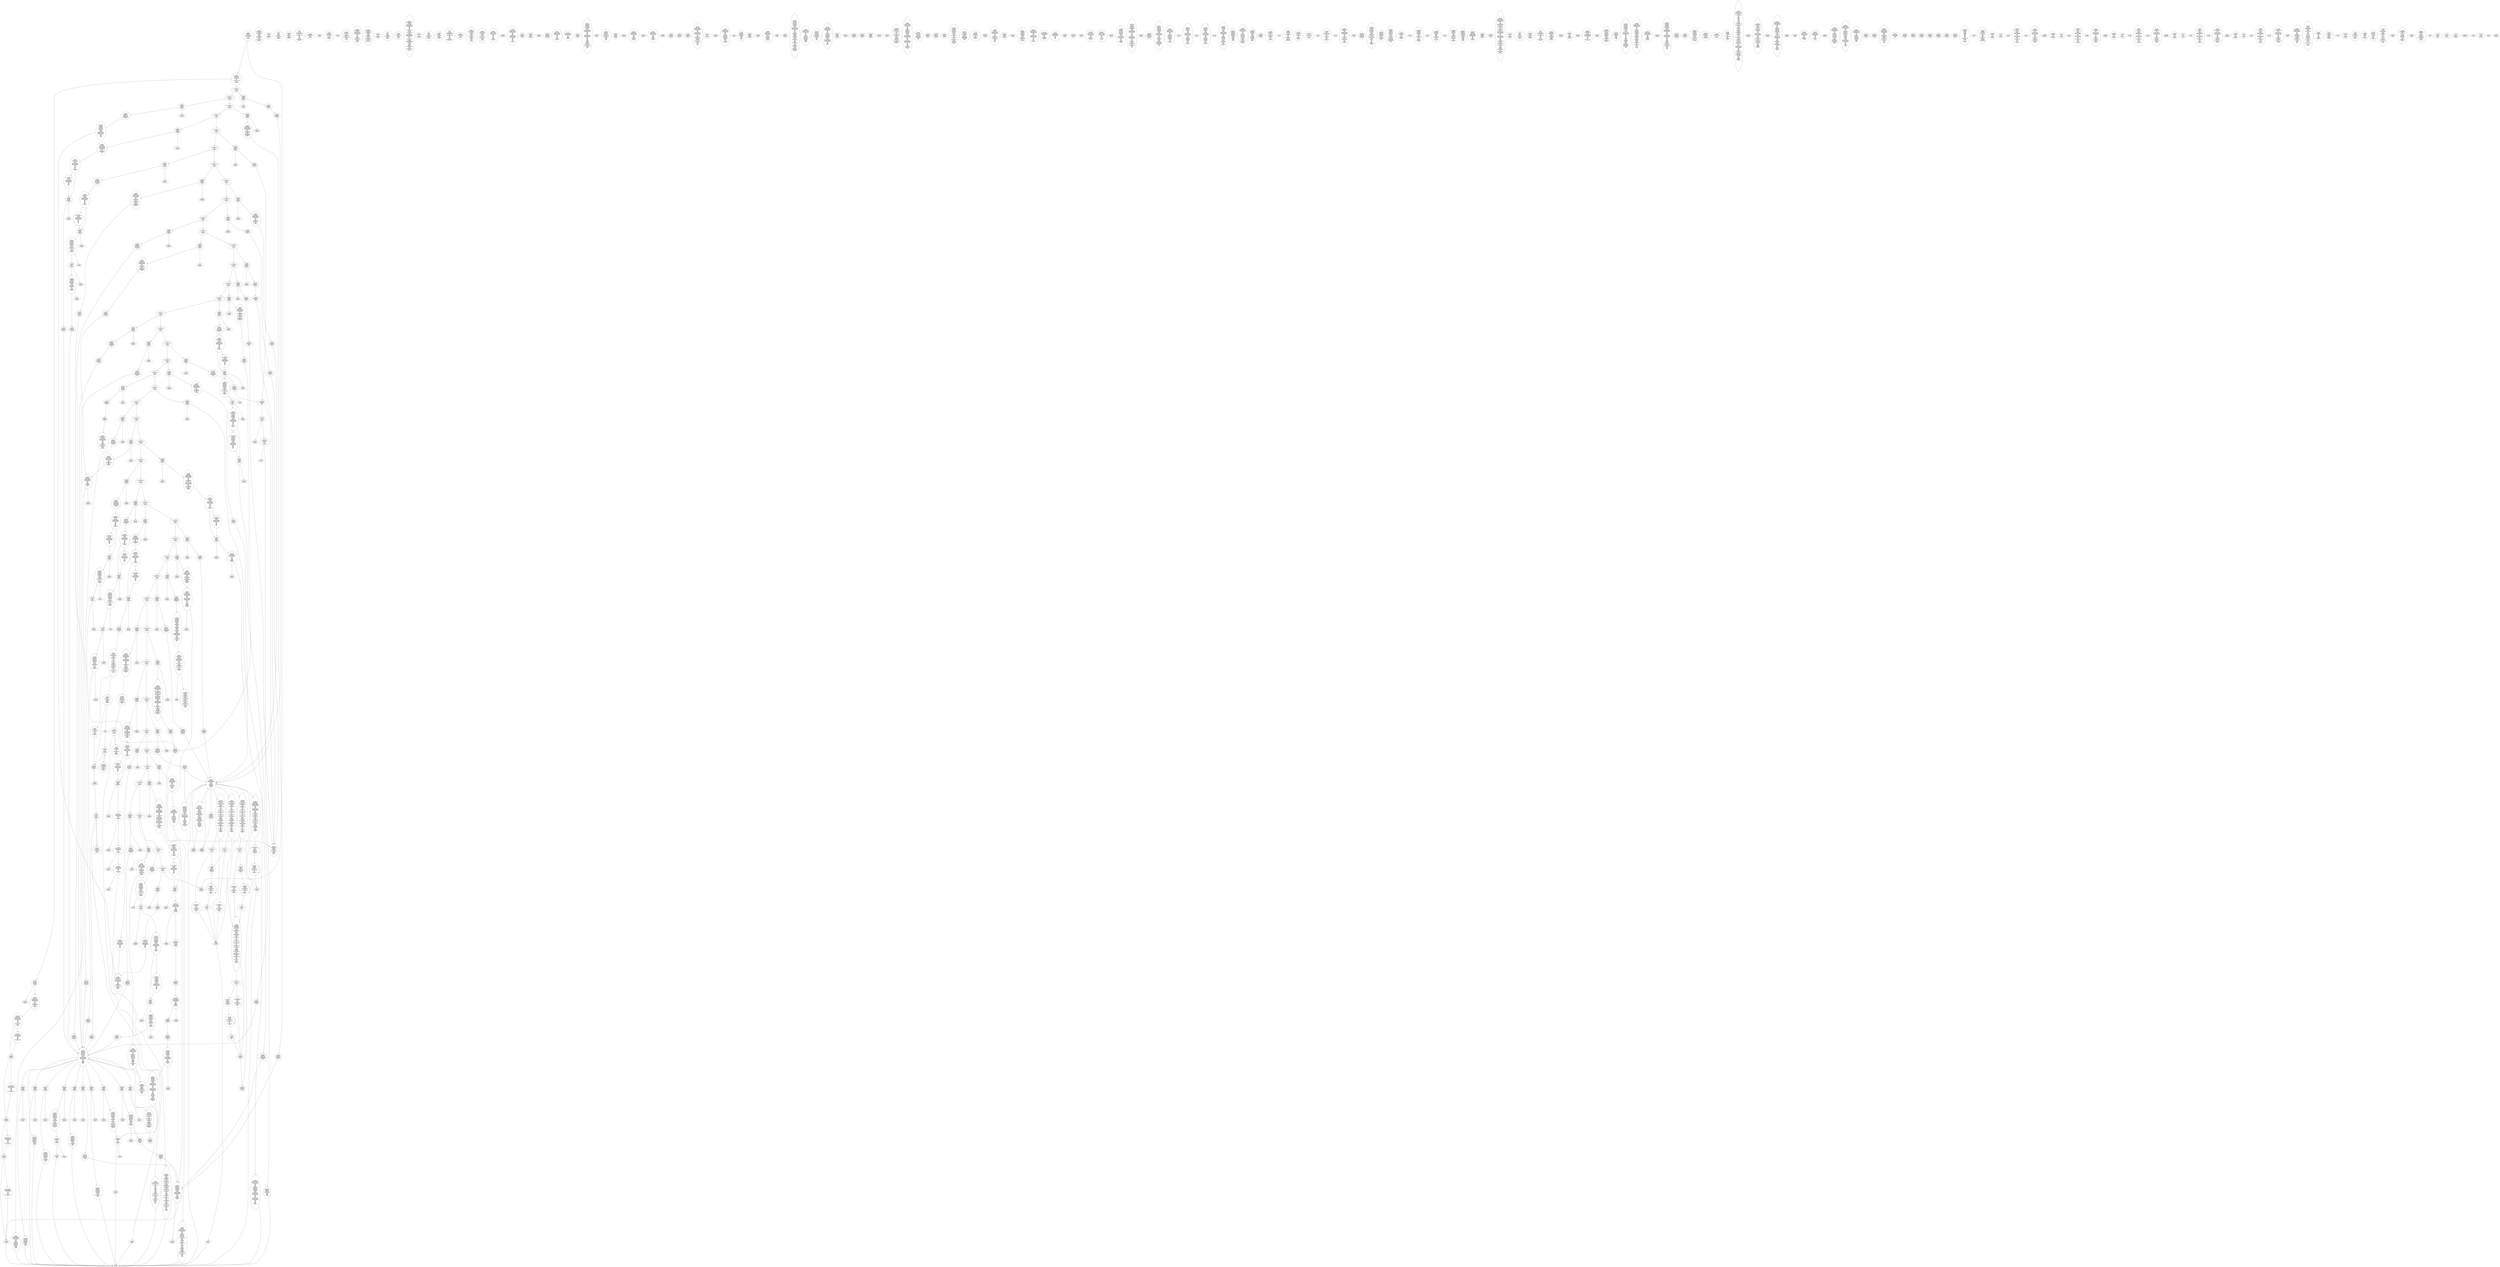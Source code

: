 /* Generated by GvGen v.1.0 (https://www.github.com/stricaud/gvgen) */

digraph G {
compound=true;
   node1 [label="[anywhere]"];
   node2 [label="# 0x0
PUSHX Data
PUSHX Data
MSTORE
PUSHX LogicData
CALLDATASIZE
LT
PUSHX Data
JUMPI
"];
   node3 [label="# 0xd
PUSHX BitData
PUSHX Data
PUSHX Data
CALLDATALOAD
DIV
AND
PUSHX LogicData
EQ
PUSHX Data
JUMPI
"];
   node4 [label="# 0x40
PUSHX LogicData
EQ
PUSHX Data
JUMPI
"];
   node5 [label="# 0x4b
PUSHX LogicData
EQ
PUSHX Data
JUMPI
"];
   node6 [label="# 0x56
PUSHX LogicData
EQ
PUSHX Data
JUMPI
"];
   node7 [label="# 0x61
PUSHX LogicData
EQ
PUSHX Data
JUMPI
"];
   node8 [label="# 0x6c
PUSHX LogicData
EQ
PUSHX Data
JUMPI
"];
   node9 [label="# 0x77
PUSHX LogicData
EQ
PUSHX Data
JUMPI
"];
   node10 [label="# 0x82
PUSHX LogicData
EQ
PUSHX Data
JUMPI
"];
   node11 [label="# 0x8d
PUSHX LogicData
EQ
PUSHX Data
JUMPI
"];
   node12 [label="# 0x98
PUSHX LogicData
EQ
PUSHX Data
JUMPI
"];
   node13 [label="# 0xa3
PUSHX LogicData
EQ
PUSHX Data
JUMPI
"];
   node14 [label="# 0xae
PUSHX LogicData
EQ
PUSHX Data
JUMPI
"];
   node15 [label="# 0xb9
PUSHX LogicData
EQ
PUSHX Data
JUMPI
"];
   node16 [label="# 0xc4
PUSHX LogicData
EQ
PUSHX Data
JUMPI
"];
   node17 [label="# 0xcf
PUSHX LogicData
EQ
PUSHX Data
JUMPI
"];
   node18 [label="# 0xda
PUSHX LogicData
EQ
PUSHX Data
JUMPI
"];
   node19 [label="# 0xe5
PUSHX LogicData
EQ
PUSHX Data
JUMPI
"];
   node20 [label="# 0xf0
PUSHX LogicData
EQ
PUSHX Data
JUMPI
"];
   node21 [label="# 0xfb
PUSHX LogicData
EQ
PUSHX Data
JUMPI
"];
   node22 [label="# 0x106
PUSHX LogicData
EQ
PUSHX Data
JUMPI
"];
   node23 [label="# 0x111
PUSHX LogicData
EQ
PUSHX Data
JUMPI
"];
   node24 [label="# 0x11c
PUSHX LogicData
EQ
PUSHX Data
JUMPI
"];
   node25 [label="# 0x127
PUSHX LogicData
EQ
PUSHX Data
JUMPI
"];
   node26 [label="# 0x132
PUSHX LogicData
EQ
PUSHX Data
JUMPI
"];
   node27 [label="# 0x13d
PUSHX LogicData
EQ
PUSHX Data
JUMPI
"];
   node28 [label="# 0x148
PUSHX LogicData
EQ
PUSHX Data
JUMPI
"];
   node29 [label="# 0x153
PUSHX LogicData
EQ
PUSHX Data
JUMPI
"];
   node30 [label="# 0x15e
PUSHX LogicData
EQ
PUSHX Data
JUMPI
"];
   node31 [label="# 0x169
PUSHX LogicData
EQ
PUSHX Data
JUMPI
"];
   node32 [label="# 0x174
PUSHX LogicData
EQ
PUSHX Data
JUMPI
"];
   node33 [label="# 0x17f
PUSHX LogicData
EQ
PUSHX Data
JUMPI
"];
   node34 [label="# 0x18a
PUSHX LogicData
EQ
PUSHX Data
JUMPI
"];
   node35 [label="# 0x195
PUSHX LogicData
EQ
PUSHX Data
JUMPI
"];
   node36 [label="# 0x1a0
PUSHX LogicData
EQ
PUSHX Data
JUMPI
"];
   node37 [label="# 0x1ab
PUSHX LogicData
EQ
PUSHX Data
JUMPI
"];
   node38 [label="# 0x1b6
PUSHX LogicData
EQ
PUSHX Data
JUMPI
"];
   node39 [label="# 0x1c1
PUSHX LogicData
EQ
PUSHX Data
JUMPI
"];
   node40 [label="# 0x1cc
PUSHX LogicData
EQ
PUSHX Data
JUMPI
"];
   node41 [label="# 0x1d7
PUSHX LogicData
EQ
PUSHX Data
JUMPI
"];
   node42 [label="# 0x1e2
PUSHX LogicData
EQ
PUSHX Data
JUMPI
"];
   node43 [label="# 0x1ed
PUSHX LogicData
EQ
PUSHX Data
JUMPI
"];
   node44 [label="# 0x1f8
PUSHX LogicData
EQ
PUSHX Data
JUMPI
"];
   node45 [label="# 0x203
PUSHX LogicData
EQ
PUSHX Data
JUMPI
"];
   node46 [label="# 0x20e
JUMPDEST
PUSHX Data
REVERT
"];
   node47 [label="# 0x213
JUMPDEST
CALLVALUE
ISZERO
PUSHX Data
JUMPI
"];
   node48 [label="# 0x21a
PUSHX Data
REVERT
"];
   node49 [label="# 0x21e
JUMPDEST
PUSHX Data
PUSHX ArithData
PUSHX ArithData
PUSHX ArithData
EXP
SUB
NOT
PUSHX Data
CALLDATALOAD
AND
PUSHX Data
JUMP
"];
   node50 [label="# 0x233
JUMPDEST
PUSHX MemData
MLOAD
ISZERO
ISZERO
MSTORE
PUSHX ArithData
ADD
PUSHX MemData
MLOAD
SUB
RETURN
"];
   node51 [label="# 0x247
JUMPDEST
CALLVALUE
ISZERO
PUSHX Data
JUMPI
"];
   node52 [label="# 0x24e
PUSHX Data
REVERT
"];
   node53 [label="# 0x252
JUMPDEST
PUSHX Data
PUSHX Data
JUMP
"];
   node54 [label="# 0x25a
JUMPDEST
PUSHX MemData
MLOAD
PUSHX ArithData
MSTORE
ADD
MLOAD
MSTORE
PUSHX ArithData
ADD
MLOAD
PUSHX ArithData
ADD
PUSHX Data
"];
   node55 [label="# 0x27e
JUMPDEST
LT
ISZERO
PUSHX Data
JUMPI
"];
   node56 [label="# 0x287
ADD
MLOAD
ADD
MSTORE
PUSHX ArithData
ADD
PUSHX Data
JUMP
"];
   node57 [label="# 0x296
JUMPDEST
ADD
PUSHX BitData
AND
ISZERO
PUSHX Data
JUMPI
"];
   node58 [label="# 0x2aa
SUB
MLOAD
PUSHX ArithData
PUSHX ArithData
SUB
PUSHX ArithData
EXP
SUB
NOT
AND
MSTORE
PUSHX ArithData
ADD
"];
   node59 [label="# 0x2c3
JUMPDEST
PUSHX MemData
MLOAD
SUB
RETURN
"];
   node60 [label="# 0x2d1
JUMPDEST
CALLVALUE
ISZERO
PUSHX Data
JUMPI
"];
   node61 [label="# 0x2d8
PUSHX Data
REVERT
"];
   node62 [label="# 0x2dc
JUMPDEST
PUSHX Data
PUSHX Data
CALLDATALOAD
PUSHX Data
JUMP
"];
   node63 [label="# 0x2e7
JUMPDEST
PUSHX MemData
MLOAD
PUSHX ArithData
PUSHX ArithData
PUSHX ArithData
EXP
SUB
AND
MSTORE
PUSHX ArithData
ADD
PUSHX MemData
MLOAD
SUB
RETURN
"];
   node64 [label="# 0x303
JUMPDEST
CALLVALUE
ISZERO
PUSHX Data
JUMPI
"];
   node65 [label="# 0x30a
PUSHX Data
REVERT
"];
   node66 [label="# 0x30e
JUMPDEST
PUSHX Data
PUSHX ArithData
PUSHX ArithData
PUSHX ArithData
EXP
SUB
PUSHX Data
CALLDATALOAD
AND
PUSHX Data
CALLDATALOAD
PUSHX Data
JUMP
"];
   node67 [label="# 0x325
JUMPDEST
STOP
"];
   node68 [label="# 0x327
JUMPDEST
CALLVALUE
ISZERO
PUSHX Data
JUMPI
"];
   node69 [label="# 0x32e
PUSHX Data
REVERT
"];
   node70 [label="# 0x332
JUMPDEST
PUSHX Data
PUSHX ArithData
CALLDATALOAD
PUSHX ArithData
CALLDATALOAD
ADD
ADD
CALLDATALOAD
PUSHX Data
JUMP
"];
   node71 [label="# 0x349
JUMPDEST
CALLVALUE
ISZERO
PUSHX Data
JUMPI
"];
   node72 [label="# 0x350
PUSHX Data
REVERT
"];
   node73 [label="# 0x354
JUMPDEST
PUSHX Data
PUSHX Data
JUMP
"];
   node74 [label="# 0x35c
JUMPDEST
PUSHX MemData
MLOAD
MSTORE
PUSHX ArithData
ADD
PUSHX MemData
MLOAD
SUB
RETURN
"];
   node75 [label="# 0x36e
JUMPDEST
CALLVALUE
ISZERO
PUSHX Data
JUMPI
"];
   node76 [label="# 0x375
PUSHX Data
REVERT
"];
   node77 [label="# 0x379
JUMPDEST
PUSHX Data
PUSHX Data
CALLDATALOAD
PUSHX Data
JUMP
"];
   node78 [label="# 0x384
JUMPDEST
CALLVALUE
ISZERO
PUSHX Data
JUMPI
"];
   node79 [label="# 0x38b
PUSHX Data
REVERT
"];
   node80 [label="# 0x38f
JUMPDEST
PUSHX Data
PUSHX ArithData
PUSHX ArithData
PUSHX ArithData
EXP
SUB
PUSHX Data
CALLDATALOAD
AND
PUSHX Data
CALLDATALOAD
AND
PUSHX Data
CALLDATALOAD
PUSHX Data
JUMP
"];
   node81 [label="# 0x3ac
JUMPDEST
CALLVALUE
ISZERO
PUSHX Data
JUMPI
"];
   node82 [label="# 0x3b3
PUSHX Data
REVERT
"];
   node83 [label="# 0x3b7
JUMPDEST
PUSHX Data
PUSHX ArithData
PUSHX ArithData
PUSHX ArithData
EXP
SUB
NOT
PUSHX Data
CALLDATALOAD
AND
PUSHX Data
JUMP
"];
   node84 [label="# 0x3cc
JUMPDEST
CALLVALUE
ISZERO
PUSHX Data
JUMPI
"];
   node85 [label="# 0x3d3
PUSHX Data
REVERT
"];
   node86 [label="# 0x3d7
JUMPDEST
PUSHX Data
PUSHX Data
JUMP
"];
   node87 [label="# 0x3df
JUMPDEST
CALLVALUE
ISZERO
PUSHX Data
JUMPI
"];
   node88 [label="# 0x3e6
PUSHX Data
REVERT
"];
   node89 [label="# 0x3ea
JUMPDEST
PUSHX Data
PUSHX Data
CALLDATALOAD
PUSHX Data
JUMP
"];
   node90 [label="# 0x3f5
JUMPDEST
PUSHX MemData
MLOAD
PUSHX LogicData
GT
ISZERO
PUSHX Data
JUMPI
"];
   node91 [label="# 0x404
INVALID
"];
   node92 [label="# 0x405
JUMPDEST
PUSHX BitData
AND
MSTORE
PUSHX ArithData
ADD
PUSHX MemData
MLOAD
SUB
RETURN
"];
   node93 [label="# 0x419
JUMPDEST
CALLVALUE
ISZERO
PUSHX Data
JUMPI
"];
   node94 [label="# 0x420
PUSHX Data
REVERT
"];
   node95 [label="# 0x424
JUMPDEST
PUSHX Data
PUSHX ArithData
PUSHX ArithData
PUSHX ArithData
EXP
SUB
PUSHX Data
CALLDATALOAD
AND
PUSHX Data
CALLDATALOAD
PUSHX Data
JUMP
"];
   node96 [label="# 0x43b
JUMPDEST
CALLVALUE
ISZERO
PUSHX Data
JUMPI
"];
   node97 [label="# 0x442
PUSHX Data
REVERT
"];
   node98 [label="# 0x446
JUMPDEST
PUSHX Data
PUSHX Data
JUMP
"];
   node99 [label="# 0x44e
JUMPDEST
CALLVALUE
ISZERO
PUSHX Data
JUMPI
"];
   node100 [label="# 0x455
PUSHX Data
REVERT
"];
   node101 [label="# 0x459
JUMPDEST
PUSHX Data
PUSHX Data
JUMP
"];
   node102 [label="# 0x461
JUMPDEST
CALLVALUE
ISZERO
PUSHX Data
JUMPI
"];
   node103 [label="# 0x468
PUSHX Data
REVERT
"];
   node104 [label="# 0x46c
JUMPDEST
PUSHX Data
PUSHX ArithData
PUSHX ArithData
PUSHX ArithData
EXP
SUB
PUSHX Data
CALLDATALOAD
AND
PUSHX Data
CALLDATALOAD
AND
PUSHX Data
CALLDATALOAD
PUSHX Data
JUMP
"];
   node105 [label="# 0x489
JUMPDEST
CALLVALUE
ISZERO
PUSHX Data
JUMPI
"];
   node106 [label="# 0x490
PUSHX Data
REVERT
"];
   node107 [label="# 0x494
JUMPDEST
PUSHX Data
PUSHX Data
CALLDATALOAD
PUSHX Data
JUMP
"];
   node108 [label="# 0x49f
JUMPDEST
CALLVALUE
ISZERO
PUSHX Data
JUMPI
"];
   node109 [label="# 0x4a6
PUSHX Data
REVERT
"];
   node110 [label="# 0x4aa
JUMPDEST
PUSHX Data
PUSHX Data
CALLDATALOAD
PUSHX Data
JUMP
"];
   node111 [label="# 0x4b5
JUMPDEST
PUSHX MemData
MLOAD
PUSHX ArithData
PUSHX ArithData
PUSHX ArithData
EXP
SUB
NOT
AND
MSTORE
PUSHX ArithData
ADD
PUSHX MemData
MLOAD
SUB
RETURN
"];
   node112 [label="# 0x4d2
JUMPDEST
CALLVALUE
ISZERO
PUSHX Data
JUMPI
"];
   node113 [label="# 0x4d9
PUSHX Data
REVERT
"];
   node114 [label="# 0x4dd
JUMPDEST
PUSHX Data
PUSHX Data
CALLDATALOAD
PUSHX Data
JUMP
"];
   node115 [label="# 0x4e8
JUMPDEST
CALLVALUE
ISZERO
PUSHX Data
JUMPI
"];
   node116 [label="# 0x4ef
PUSHX Data
REVERT
"];
   node117 [label="# 0x4f3
JUMPDEST
PUSHX Data
PUSHX Data
CALLDATALOAD
PUSHX Data
JUMP
"];
   node118 [label="# 0x4fe
JUMPDEST
CALLVALUE
ISZERO
PUSHX Data
JUMPI
"];
   node119 [label="# 0x505
PUSHX Data
REVERT
"];
   node120 [label="# 0x509
JUMPDEST
PUSHX Data
PUSHX ArithData
PUSHX ArithData
PUSHX ArithData
EXP
SUB
PUSHX Data
CALLDATALOAD
AND
PUSHX Data
JUMP
"];
   node121 [label="# 0x51d
JUMPDEST
PUSHX MemData
MLOAD
PUSHX ArithData
MSTORE
ADD
MLOAD
MSTORE
PUSHX ArithData
ADD
MLOAD
PUSHX ArithData
ADD
PUSHX ArithData
MUL
PUSHX Data
"];
   node122 [label="# 0x544
JUMPDEST
LT
ISZERO
PUSHX Data
JUMPI
"];
   node123 [label="# 0x54d
ADD
MLOAD
ADD
MSTORE
PUSHX ArithData
ADD
PUSHX Data
JUMP
"];
   node124 [label="# 0x55c
JUMPDEST
ADD
PUSHX MemData
MLOAD
SUB
RETURN
"];
   node125 [label="# 0x570
JUMPDEST
CALLVALUE
ISZERO
PUSHX Data
JUMPI
"];
   node126 [label="# 0x577
PUSHX Data
REVERT
"];
   node127 [label="# 0x57b
JUMPDEST
PUSHX Data
PUSHX Data
JUMP
"];
   node128 [label="# 0x583
JUMPDEST
PUSHX MemData
MLOAD
PUSHX ArithData
PUSHX ArithData
PUSHX ArithData
EXP
SUB
NOT
AND
MSTORE
PUSHX ArithData
ADD
PUSHX MemData
MLOAD
SUB
RETURN
"];
   node129 [label="# 0x5a0
JUMPDEST
CALLVALUE
ISZERO
PUSHX Data
JUMPI
"];
   node130 [label="# 0x5a7
PUSHX Data
REVERT
"];
   node131 [label="# 0x5ab
JUMPDEST
PUSHX Data
PUSHX Data
CALLDATALOAD
PUSHX Data
JUMP
"];
   node132 [label="# 0x5b6
JUMPDEST
CALLVALUE
ISZERO
PUSHX Data
JUMPI
"];
   node133 [label="# 0x5bd
PUSHX Data
REVERT
"];
   node134 [label="# 0x5c1
JUMPDEST
PUSHX Data
PUSHX Data
CALLDATALOAD
PUSHX Data
JUMP
"];
   node135 [label="# 0x5cc
JUMPDEST
CALLVALUE
ISZERO
PUSHX Data
JUMPI
"];
   node136 [label="# 0x5d3
PUSHX Data
REVERT
"];
   node137 [label="# 0x5d7
JUMPDEST
PUSHX Data
PUSHX ArithData
PUSHX ArithData
PUSHX ArithData
EXP
SUB
PUSHX Data
CALLDATALOAD
AND
PUSHX Data
JUMP
"];
   node138 [label="# 0x5eb
JUMPDEST
CALLVALUE
ISZERO
PUSHX Data
JUMPI
"];
   node139 [label="# 0x5f2
PUSHX Data
REVERT
"];
   node140 [label="# 0x5f6
JUMPDEST
PUSHX Data
PUSHX ArithData
PUSHX ArithData
PUSHX ArithData
EXP
SUB
NOT
PUSHX Data
CALLDATALOAD
AND
PUSHX ArithData
PUSHX ArithData
PUSHX ArithData
EXP
SUB
PUSHX Data
CALLDATALOAD
AND
PUSHX Data
JUMP
"];
   node141 [label="# 0x617
JUMPDEST
CALLVALUE
ISZERO
PUSHX Data
JUMPI
"];
   node142 [label="# 0x61e
PUSHX Data
REVERT
"];
   node143 [label="# 0x622
JUMPDEST
PUSHX Data
PUSHX Data
CALLDATALOAD
PUSHX Data
CALLDATALOAD
PUSHX Data
JUMP
"];
   node144 [label="# 0x630
JUMPDEST
CALLVALUE
ISZERO
PUSHX Data
JUMPI
"];
   node145 [label="# 0x637
PUSHX Data
REVERT
"];
   node146 [label="# 0x63b
JUMPDEST
PUSHX Data
PUSHX Data
CALLDATALOAD
PUSHX Data
JUMP
"];
   node147 [label="# 0x646
JUMPDEST
CALLVALUE
ISZERO
PUSHX Data
JUMPI
"];
   node148 [label="# 0x64d
PUSHX Data
REVERT
"];
   node149 [label="# 0x651
JUMPDEST
PUSHX Data
PUSHX ArithData
CALLDATALOAD
PUSHX ArithData
ADD
ADD
CALLDATALOAD
PUSHX Data
JUMP
"];
   node150 [label="# 0x664
JUMPDEST
CALLVALUE
ISZERO
PUSHX Data
JUMPI
"];
   node151 [label="# 0x66b
PUSHX Data
REVERT
"];
   node152 [label="# 0x66f
JUMPDEST
PUSHX Data
PUSHX Data
JUMP
"];
   node153 [label="# 0x677
JUMPDEST
CALLVALUE
ISZERO
PUSHX Data
JUMPI
"];
   node154 [label="# 0x67e
PUSHX Data
REVERT
"];
   node155 [label="# 0x682
JUMPDEST
PUSHX Data
PUSHX ArithData
PUSHX ArithData
PUSHX ArithData
EXP
SUB
PUSHX Data
CALLDATALOAD
AND
PUSHX Data
CALLDATALOAD
ISZERO
ISZERO
PUSHX Data
JUMP
"];
   node156 [label="# 0x69b
JUMPDEST
CALLVALUE
ISZERO
PUSHX Data
JUMPI
"];
   node157 [label="# 0x6a2
PUSHX Data
REVERT
"];
   node158 [label="# 0x6a6
JUMPDEST
PUSHX Data
PUSHX Data
CALLDATALOAD
PUSHX Data
JUMP
"];
   node159 [label="# 0x6b1
JUMPDEST
PUSHX MemData
MLOAD
MSTORE
PUSHX ArithData
PUSHX ArithData
PUSHX ArithData
EXP
SUB
AND
PUSHX ArithData
ADD
MSTORE
PUSHX ArithData
ADD
PUSHX LogicData
GT
ISZERO
PUSHX Data
JUMPI
"];
   node160 [label="# 0x6d5
INVALID
"];
   node161 [label="# 0x6d6
JUMPDEST
PUSHX BitData
AND
MSTORE
PUSHX ArithData
ADD
MSTORE
PUSHX ArithData
ADD
PUSHX BitData
AND
PUSHX BitData
AND
MSTORE
PUSHX ArithData
ADD
PUSHX MemData
MLOAD
SUB
RETURN
"];
   node162 [label="# 0x706
JUMPDEST
CALLVALUE
ISZERO
PUSHX Data
JUMPI
"];
   node163 [label="# 0x70d
PUSHX Data
REVERT
"];
   node164 [label="# 0x711
JUMPDEST
PUSHX Data
PUSHX Data
CALLDATALOAD
PUSHX Data
JUMP
"];
   node165 [label="# 0x71c
JUMPDEST
PUSHX MemData
MLOAD
MSTORE
PUSHX ArithData
PUSHX ArithData
PUSHX ArithData
EXP
SUB
NOT
AND
PUSHX ArithData
ADD
MSTORE
PUSHX ArithData
ADD
MSTORE
PUSHX ArithData
PUSHX ArithData
PUSHX ArithData
EXP
SUB
AND
PUSHX ArithData
ADD
MSTORE
PUSHX ArithData
PUSHX ArithData
ADD
MSTORE
ADD
MLOAD
MSTORE
PUSHX ArithData
ADD
MLOAD
PUSHX ArithData
ADD
PUSHX Data
"];
   node166 [label="# 0x76c
JUMPDEST
LT
ISZERO
PUSHX Data
JUMPI
"];
   node167 [label="# 0x775
ADD
MLOAD
ADD
MSTORE
PUSHX ArithData
ADD
PUSHX Data
JUMP
"];
   node168 [label="# 0x784
JUMPDEST
ADD
PUSHX BitData
AND
ISZERO
PUSHX Data
JUMPI
"];
   node169 [label="# 0x798
SUB
MLOAD
PUSHX ArithData
PUSHX ArithData
SUB
PUSHX ArithData
EXP
SUB
NOT
AND
MSTORE
PUSHX ArithData
ADD
"];
   node170 [label="# 0x7b1
JUMPDEST
PUSHX MemData
MLOAD
SUB
RETURN
"];
   node171 [label="# 0x7c3
JUMPDEST
CALLVALUE
ISZERO
PUSHX Data
JUMPI
"];
   node172 [label="# 0x7ca
PUSHX Data
REVERT
"];
   node173 [label="# 0x7ce
JUMPDEST
PUSHX Data
PUSHX ArithData
PUSHX ArithData
CALLDATALOAD
ADD
ADD
CALLDATALOAD
PUSHX ArithData
PUSHX ArithData
ADD
DIV
MUL
ADD
PUSHX MemData
MLOAD
ADD
PUSHX Data
MSTORE
MSTORE
PUSHX ArithData
ADD
CALLDATACOPY
PUSHX Data
JUMP
"];
   node174 [label="# 0x814
JUMPDEST
PUSHX MemData
MLOAD
PUSHX BitData
AND
MSTORE
AND
PUSHX ArithData
ADD
MSTORE
PUSHX Data
ADD
MLOAD
SUB
RETURN
"];
   node175 [label="# 0x832
JUMPDEST
CALLVALUE
ISZERO
PUSHX Data
JUMPI
"];
   node176 [label="# 0x839
PUSHX Data
REVERT
"];
   node177 [label="# 0x83d
JUMPDEST
PUSHX Data
PUSHX ArithData
PUSHX ArithData
PUSHX ArithData
EXP
SUB
PUSHX ArithData
CALLDATALOAD
AND
PUSHX ArithData
CALLDATALOAD
AND
PUSHX Data
CALLDATALOAD
PUSHX Data
PUSHX Data
CALLDATALOAD
ADD
ADD
CALLDATALOAD
PUSHX ArithData
PUSHX ArithData
ADD
DIV
MUL
ADD
PUSHX MemData
MLOAD
ADD
PUSHX Data
MSTORE
MSTORE
PUSHX ArithData
ADD
CALLDATACOPY
PUSHX Data
JUMP
"];
   node178 [label="# 0x89e
JUMPDEST
CALLVALUE
ISZERO
PUSHX Data
JUMPI
"];
   node179 [label="# 0x8a5
PUSHX Data
REVERT
"];
   node180 [label="# 0x8a9
JUMPDEST
PUSHX Data
PUSHX ArithData
PUSHX ArithData
CALLDATALOAD
ADD
ADD
CALLDATALOAD
PUSHX BitData
CALLDATALOAD
AND
PUSHX Data
CALLDATALOAD
AND
PUSHX Data
JUMP
"];
   node181 [label="# 0x8ca
JUMPDEST
CALLVALUE
ISZERO
PUSHX Data
JUMPI
"];
   node182 [label="# 0x8d1
PUSHX Data
REVERT
"];
   node183 [label="# 0x8d5
JUMPDEST
PUSHX Data
PUSHX Data
CALLDATALOAD
PUSHX Data
JUMP
"];
   node184 [label="# 0x8e0
JUMPDEST
CALLVALUE
ISZERO
PUSHX Data
JUMPI
"];
   node185 [label="# 0x8e7
PUSHX Data
REVERT
"];
   node186 [label="# 0x8eb
JUMPDEST
PUSHX Data
PUSHX Data
JUMP
"];
   node187 [label="# 0x8f3
JUMPDEST
CALLVALUE
ISZERO
PUSHX Data
JUMPI
"];
   node188 [label="# 0x8fa
PUSHX Data
REVERT
"];
   node189 [label="# 0x8fe
JUMPDEST
PUSHX Data
PUSHX ArithData
PUSHX ArithData
PUSHX ArithData
EXP
SUB
NOT
PUSHX Data
CALLDATALOAD
AND
PUSHX Data
JUMP
"];
   node190 [label="# 0x913
JUMPDEST
CALLVALUE
ISZERO
PUSHX Data
JUMPI
"];
   node191 [label="# 0x91a
PUSHX Data
REVERT
"];
   node192 [label="# 0x91e
JUMPDEST
PUSHX Data
PUSHX ArithData
PUSHX ArithData
CALLDATALOAD
ADD
ADD
CALLDATALOAD
PUSHX ArithData
PUSHX ArithData
PUSHX ArithData
EXP
SUB
NOT
CALLDATALOAD
AND
PUSHX Data
CALLDATALOAD
PUSHX BitData
PUSHX Data
CALLDATALOAD
AND
PUSHX ArithData
PUSHX ArithData
PUSHX ArithData
EXP
SUB
PUSHX Data
CALLDATALOAD
AND
PUSHX Data
JUMP
"];
   node193 [label="# 0x958
JUMPDEST
CALLVALUE
ISZERO
PUSHX Data
JUMPI
"];
   node194 [label="# 0x95f
PUSHX Data
REVERT
"];
   node195 [label="# 0x963
JUMPDEST
PUSHX Data
PUSHX Data
CALLDATALOAD
PUSHX Data
JUMP
"];
   node196 [label="# 0x96e
JUMPDEST
PUSHX MemData
MLOAD
PUSHX BitData
AND
MSTORE
PUSHX ArithData
ADD
PUSHX MemData
MLOAD
SUB
RETURN
"];
   node197 [label="# 0x987
JUMPDEST
CALLVALUE
ISZERO
PUSHX Data
JUMPI
"];
   node198 [label="# 0x98e
PUSHX Data
REVERT
"];
   node199 [label="# 0x992
JUMPDEST
PUSHX Data
PUSHX ArithData
PUSHX ArithData
PUSHX ArithData
EXP
SUB
PUSHX Data
CALLDATALOAD
AND
PUSHX Data
CALLDATALOAD
AND
PUSHX Data
JUMP
"];
   node200 [label="# 0x9ac
JUMPDEST
PUSHX Data
PUSHX Data
CALLDATALOAD
PUSHX Data
JUMP
"];
   node201 [label="# 0x9b7
JUMPDEST
CALLVALUE
ISZERO
PUSHX Data
JUMPI
"];
   node202 [label="# 0x9be
PUSHX Data
REVERT
"];
   node203 [label="# 0x9c2
JUMPDEST
PUSHX Data
PUSHX Data
JUMP
"];
   node204 [label="# 0x9ca
JUMPDEST
PUSHX Data
PUSHX ArithData
PUSHX ArithData
PUSHX ArithData
EXP
SUB
NOT
AND
PUSHX LogicData
EQ
PUSHX Data
JUMPI
"];
   node205 [label="# 0x9ff
PUSHX ArithData
PUSHX ArithData
PUSHX ArithData
EXP
SUB
NOT
AND
PUSHX LogicData
EQ
"];
   node206 [label="# 0xa2d
JUMPDEST
PUSHX Data
JUMPI
"];
   node207 [label="# 0xa33
PUSHX ArithData
PUSHX ArithData
PUSHX ArithData
EXP
SUB
NOT
AND
PUSHX LogicData
EQ
"];
   node208 [label="# 0xa61
JUMPDEST
PUSHX Data
JUMPI
"];
   node209 [label="# 0xa67
PUSHX ArithData
PUSHX ArithData
PUSHX ArithData
EXP
SUB
NOT
AND
PUSHX LogicData
EQ
"];
   node210 [label="# 0xa95
JUMPDEST
PUSHX Data
JUMPI
"];
   node211 [label="# 0xa9b
PUSHX ArithData
PUSHX ArithData
PUSHX ArithData
EXP
SUB
NOT
AND
PUSHX LogicData
EQ
"];
   node212 [label="# 0xac9
JUMPDEST
JUMP
"];
   node213 [label="# 0xacf
JUMPDEST
PUSHX Data
PUSHX Data
JUMP
"];
   node214 [label="# 0xad7
JUMPDEST
PUSHX StorData
SLOAD
PUSHX ArithData
PUSHX BitData
AND
ISZERO
PUSHX ArithData
MUL
SUB
AND
PUSHX Data
DIV
PUSHX ArithData
ADD
PUSHX ArithData
DIV
MUL
PUSHX ArithData
ADD
PUSHX MemData
MLOAD
ADD
PUSHX Data
MSTORE
MSTORE
PUSHX ArithData
ADD
SLOAD
PUSHX ArithData
PUSHX BitData
AND
ISZERO
PUSHX ArithData
MUL
SUB
AND
PUSHX Data
DIV
ISZERO
PUSHX Data
JUMPI
"];
   node215 [label="# 0xb27
PUSHX LogicData
LT
PUSHX Data
JUMPI
"];
   node216 [label="# 0xb2f
PUSHX ArithData
SLOAD
DIV
MUL
MSTORE
PUSHX ArithData
ADD
PUSHX Data
JUMP
"];
   node217 [label="# 0xb42
JUMPDEST
ADD
PUSHX Data
MSTORE
PUSHX Data
PUSHX Data
SHA3
"];
   node218 [label="# 0xb50
JUMPDEST
SLOAD
MSTORE
PUSHX ArithData
ADD
PUSHX ArithData
ADD
GT
PUSHX Data
JUMPI
"];
   node219 [label="# 0xb64
SUB
PUSHX BitData
AND
ADD
"];
   node220 [label="# 0xb6d
JUMPDEST
"];
   node221 [label="# 0xb75
JUMPDEST
JUMP
"];
   node222 [label="# 0xb78
JUMPDEST
PUSHX Data
MSTORE
PUSHX Data
PUSHX Data
MSTORE
PUSHX Data
SHA3
SLOAD
PUSHX ArithData
PUSHX ArithData
PUSHX ArithData
EXP
SUB
AND
JUMP
"];
   node223 [label="# 0xb93
JUMPDEST
PUSHX Data
PUSHX Data
PUSHX Data
JUMP
"];
   node224 [label="# 0xb9e
JUMPDEST
PUSHX ArithData
PUSHX ArithData
PUSHX ArithData
EXP
SUB
AND
AND
EQ
ISZERO
PUSHX Data
JUMPI
"];
   node225 [label="# 0xbb5
PUSHX Data
REVERT
"];
   node226 [label="# 0xbb9
JUMPDEST
PUSHX ArithData
PUSHX ArithData
PUSHX ArithData
EXP
SUB
AND
CALLER
PUSHX ArithData
PUSHX ArithData
PUSHX ArithData
EXP
SUB
AND
EQ
PUSHX Data
JUMPI
"];
   node227 [label="# 0xbd4
PUSHX Data
CALLER
PUSHX Data
JUMP
"];
   node228 [label="# 0xbde
JUMPDEST
ISZERO
ISZERO
PUSHX Data
JUMPI
"];
   node229 [label="# 0xbe5
PUSHX Data
REVERT
"];
   node230 [label="# 0xbe9
JUMPDEST
PUSHX Data
PUSHX Data
PUSHX Data
JUMP
"];
   node231 [label="# 0xbf4
JUMPDEST
PUSHX ArithData
PUSHX ArithData
PUSHX ArithData
EXP
SUB
AND
EQ
ISZERO
PUSHX Data
JUMPI
"];
   node232 [label="# 0xc05
PUSHX ArithData
PUSHX ArithData
PUSHX ArithData
EXP
SUB
AND
ISZERO
ISZERO
"];
   node233 [label="# 0xc12
JUMPDEST
ISZERO
PUSHX Data
JUMPI
"];
   node234 [label="# 0xc18
PUSHX Data
MSTORE
PUSHX Data
PUSHX Data
MSTORE
PUSHX MemData
SHA3
SLOAD
PUSHX ArithData
PUSHX ArithData
PUSHX ArithData
EXP
SUB
NOT
AND
PUSHX ArithData
PUSHX ArithData
PUSHX ArithData
EXP
SUB
AND
OR
SSTORE
AND
PUSHX Data
MLOAD
MSTORE
PUSHX ArithData
ADD
PUSHX MemData
MLOAD
SUB
LOGX
"];
   node235 [label="# 0xc7d
JUMPDEST
JUMP
"];
   node236 [label="# 0xc82
JUMPDEST
PUSHX StorData
SLOAD
CALLER
PUSHX ArithData
PUSHX ArithData
PUSHX ArithData
EXP
SUB
AND
AND
EQ
PUSHX Data
JUMPI
"];
   node237 [label="# 0xc9a
PUSHX StorData
SLOAD
CALLER
PUSHX ArithData
PUSHX ArithData
PUSHX ArithData
EXP
SUB
AND
AND
EQ
"];
   node238 [label="# 0xcad
JUMPDEST
ISZERO
ISZERO
PUSHX Data
JUMPI
"];
   node239 [label="# 0xcb4
PUSHX Data
REVERT
"];
   node240 [label="# 0xcb8
JUMPDEST
PUSHX Data
PUSHX Data
JUMP
"];
   node241 [label="# 0xcc1
JUMPDEST
ISZERO
ISZERO
PUSHX Data
JUMPI
"];
   node242 [label="# 0xcc8
PUSHX Data
REVERT
"];
   node243 [label="# 0xccc
JUMPDEST
PUSHX Data
PUSHX ArithData
ADD
PUSHX ArithData
DIV
MUL
PUSHX ArithData
ADD
PUSHX MemData
MLOAD
ADD
PUSHX Data
MSTORE
MSTORE
PUSHX ArithData
ADD
CALLDATACOPY
PUSHX Data
JUMP
"];
   node244 [label="# 0xd05
JUMPDEST
PUSHX StorData
SLOAD
JUMP
"];
   node245 [label="# 0xd0b
JUMPDEST
PUSHX StorData
SLOAD
CALLER
PUSHX ArithData
PUSHX ArithData
PUSHX ArithData
EXP
SUB
AND
AND
EQ
PUSHX Data
JUMPI
"];
   node246 [label="# 0xd23
PUSHX StorData
SLOAD
CALLER
PUSHX ArithData
PUSHX ArithData
PUSHX ArithData
EXP
SUB
AND
AND
EQ
"];
   node247 [label="# 0xd36
JUMPDEST
ISZERO
ISZERO
PUSHX Data
JUMPI
"];
   node248 [label="# 0xd3d
PUSHX Data
REVERT
"];
   node249 [label="# 0xd41
JUMPDEST
PUSHX Data
MSTORE
PUSHX Data
PUSHX Data
MSTORE
PUSHX Data
SHA3
SLOAD
PUSHX BitData
AND
PUSHX LogicData
GT
ISZERO
PUSHX Data
JUMPI
"];
   node250 [label="# 0xd5f
INVALID
"];
   node251 [label="# 0xd60
JUMPDEST
EQ
PUSHX Data
JUMPI
"];
   node252 [label="# 0xd66
PUSHX Data
REVERT
"];
   node253 [label="# 0xd6a
JUMPDEST
PUSHX Data
MSTORE
PUSHX Data
PUSHX Data
MSTORE
PUSHX Data
SHA3
SLOAD
TIMESTAMP
PUSHX BitData
AND
GT
ISZERO
PUSHX Data
JUMPI
"];
   node254 [label="# 0xd8b
PUSHX Data
REVERT
"];
   node255 [label="# 0xd8f
JUMPDEST
PUSHX Data
PUSHX Data
JUMP
"];
   node256 [label="# 0xd98
JUMPDEST
ISZERO
ISZERO
PUSHX Data
JUMPI
"];
   node257 [label="# 0xd9f
PUSHX Data
REVERT
"];
   node258 [label="# 0xda3
JUMPDEST
PUSHX Data
MSTORE
PUSHX Data
PUSHX Data
MSTORE
PUSHX Data
SHA3
SLOAD
PUSHX BitData
NOT
AND
PUSHX BitData
OR
SSTORE
PUSHX StorData
SLOAD
PUSHX Data
PUSHX Data
PUSHX Data
JUMP
"];
   node259 [label="# 0xdca
JUMPDEST
PUSHX Data
SSTORE
PUSHX Data
PUSHX MemData
MLOAD
PUSHX MemData
MLOAD
SUB
LOGX
JUMP
"];
   node260 [label="# 0xdff
JUMPDEST
PUSHX Data
CALLER
PUSHX Data
JUMP
"];
   node261 [label="# 0xe0a
JUMPDEST
ISZERO
ISZERO
PUSHX Data
JUMPI
"];
   node262 [label="# 0xe11
PUSHX Data
REVERT
"];
   node263 [label="# 0xe15
JUMPDEST
PUSHX ArithData
PUSHX ArithData
PUSHX ArithData
EXP
SUB
AND
ISZERO
ISZERO
PUSHX Data
JUMPI
"];
   node264 [label="# 0xe26
PUSHX Data
REVERT
"];
   node265 [label="# 0xe2a
JUMPDEST
PUSHX ArithData
PUSHX ArithData
PUSHX ArithData
EXP
SUB
AND
ISZERO
ISZERO
PUSHX Data
JUMPI
"];
   node266 [label="# 0xe3b
PUSHX Data
REVERT
"];
   node267 [label="# 0xe3f
JUMPDEST
PUSHX Data
PUSHX Data
JUMP
"];
   node268 [label="# 0xe49
JUMPDEST
PUSHX Data
PUSHX Data
JUMP
"];
   node269 [label="# 0xe53
JUMPDEST
PUSHX Data
PUSHX Data
JUMP
"];
   node270 [label="# 0xe5d
JUMPDEST
PUSHX ArithData
PUSHX ArithData
PUSHX ArithData
EXP
SUB
AND
PUSHX ArithData
PUSHX ArithData
PUSHX ArithData
EXP
SUB
AND
PUSHX Data
PUSHX MemData
MLOAD
MSTORE
PUSHX ArithData
ADD
PUSHX MemData
MLOAD
SUB
LOGX
JUMP
"];
   node271 [label="# 0xeaa
JUMPDEST
PUSHX Data
PUSHX Data
JUMP
"];
   node272 [label="# 0xeb2
JUMPDEST
PUSHX Data
PUSHX Data
PUSHX Data
PUSHX Data
JUMP
"];
   node273 [label="# 0xebf
JUMPDEST
PUSHX StorData
SLOAD
JUMP
"];
   node274 [label="# 0xec5
JUMPDEST
PUSHX Data
PUSHX Data
PUSHX Data
JUMP
"];
   node275 [label="# 0xed0
JUMPDEST
ISZERO
ISZERO
PUSHX Data
JUMPI
"];
   node276 [label="# 0xed7
PUSHX Data
REVERT
"];
   node277 [label="# 0xedb
JUMPDEST
PUSHX Data
MSTORE
PUSHX Data
PUSHX Data
MSTORE
PUSHX Data
SHA3
SLOAD
PUSHX BitData
AND
JUMP
"];
   node278 [label="# 0xef1
JUMPDEST
PUSHX Data
PUSHX Data
PUSHX Data
JUMP
"];
   node279 [label="# 0xefc
JUMPDEST
LT
PUSHX Data
JUMPI
"];
   node280 [label="# 0xf03
PUSHX Data
REVERT
"];
   node281 [label="# 0xf07
JUMPDEST
PUSHX ArithData
PUSHX ArithData
PUSHX ArithData
EXP
SUB
AND
PUSHX Data
MSTORE
PUSHX Data
PUSHX Data
MSTORE
PUSHX Data
SHA3
SLOAD
LT
PUSHX Data
JUMPI
"];
   node282 [label="# 0xf2a
INVALID
"];
   node283 [label="# 0xf2b
JUMPDEST
PUSHX Data
MSTORE
PUSHX Data
PUSHX Data
SHA3
ADD
SLOAD
JUMP
"];
   node284 [label="# 0xf3f
JUMPDEST
PUSHX StorData
SLOAD
JUMP
"];
   node285 [label="# 0xf45
JUMPDEST
PUSHX StorData
SLOAD
JUMP
"];
   node286 [label="# 0xf4b
JUMPDEST
PUSHX Data
CALLER
PUSHX Data
JUMP
"];
   node287 [label="# 0xf56
JUMPDEST
ISZERO
ISZERO
PUSHX Data
JUMPI
"];
   node288 [label="# 0xf5d
PUSHX Data
REVERT
"];
   node289 [label="# 0xf61
JUMPDEST
PUSHX Data
PUSHX ArithData
PUSHX MemData
MLOAD
ADD
PUSHX Data
MSTORE
PUSHX Data
MSTORE
PUSHX Data
JUMP
"];
   node290 [label="# 0xf7b
JUMPDEST
JUMP
"];
   node291 [label="# 0xf81
JUMPDEST
PUSHX StorData
SLOAD
PUSHX Data
CALLER
PUSHX ArithData
PUSHX ArithData
PUSHX ArithData
EXP
SUB
AND
AND
EQ
PUSHX Data
JUMPI
"];
   node292 [label="# 0xf9c
PUSHX StorData
SLOAD
CALLER
PUSHX ArithData
PUSHX ArithData
PUSHX ArithData
EXP
SUB
AND
AND
EQ
"];
   node293 [label="# 0xfaf
JUMPDEST
ISZERO
ISZERO
PUSHX Data
JUMPI
"];
   node294 [label="# 0xfb6
PUSHX Data
REVERT
"];
   node295 [label="# 0xfba
JUMPDEST
PUSHX Data
MSTORE
PUSHX Data
PUSHX Data
MSTORE
PUSHX Data
SHA3
SLOAD
PUSHX BitData
AND
PUSHX LogicData
GT
ISZERO
PUSHX Data
JUMPI
"];
   node296 [label="# 0xfd8
INVALID
"];
   node297 [label="# 0xfd9
JUMPDEST
EQ
PUSHX Data
JUMPI
"];
   node298 [label="# 0xfdf
PUSHX Data
REVERT
"];
   node299 [label="# 0xfe3
JUMPDEST
PUSHX StorData
SLOAD
PUSHX Data
MSTORE
PUSHX Data
MSTORE
PUSHX Data
SHA3
SLOAD
PUSHX ArithData
PUSHX ArithData
PUSHX ArithData
EXP
SUB
AND
AND
EQ
PUSHX Data
JUMPI
"];
   node300 [label="# 0x100b
PUSHX StorData
SLOAD
PUSHX Data
MSTORE
PUSHX Data
MSTORE
PUSHX Data
SHA3
SLOAD
PUSHX ArithData
PUSHX ArithData
PUSHX ArithData
EXP
SUB
AND
AND
EQ
"];
   node301 [label="# 0x102c
JUMPDEST
ISZERO
ISZERO
PUSHX Data
JUMPI
"];
   node302 [label="# 0x1033
PUSHX Data
REVERT
"];
   node303 [label="# 0x1037
JUMPDEST
PUSHX Data
PUSHX Data
JUMP
"];
   node304 [label="# 0x1040
JUMPDEST
ISZERO
ISZERO
PUSHX Data
JUMPI
"];
   node305 [label="# 0x1047
PUSHX Data
REVERT
"];
   node306 [label="# 0x104b
JUMPDEST
PUSHX Data
PUSHX Data
PUSHX Data
JUMP
"];
   node307 [label="# 0x1057
JUMPDEST
PUSHX Data
JUMP
"];
   node308 [label="# 0x105d
JUMPDEST
PUSHX Data
MSTORE
PUSHX Data
PUSHX Data
MSTORE
PUSHX Data
SHA3
SLOAD
PUSHX ArithData
PUSHX ArithData
PUSHX ArithData
EXP
SUB
NOT
AND
SSTORE
PUSHX Data
MSTORE
SHA3
SSTORE
PUSHX Data
MSTORE
SHA3
SLOAD
PUSHX BitData
NOT
AND
SSTORE
PUSHX ArithData
MUL
AND
MSTORE
PUSHX Data
MSTORE
SHA3
SLOAD
PUSHX Data
PUSHX Data
PUSHX Data
JUMP
"];
   node309 [label="# 0x10ca
JUMPDEST
PUSHX ArithData
PUSHX ArithData
PUSHX ArithData
EXP
SUB
NOT
AND
PUSHX Data
MSTORE
PUSHX Data
PUSHX Data
MSTORE
PUSHX Data
SHA3
SSTORE
JUMP
"];
   node310 [label="# 0x10ed
JUMPDEST
PUSHX Data
PUSHX Data
PUSHX Data
JUMP
"];
   node311 [label="# 0x10f8
JUMPDEST
ISZERO
ISZERO
PUSHX Data
JUMPI
"];
   node312 [label="# 0x10ff
PUSHX Data
REVERT
"];
   node313 [label="# 0x1103
JUMPDEST
PUSHX Data
MSTORE
PUSHX Data
PUSHX Data
MSTORE
PUSHX Data
SHA3
SLOAD
PUSHX ArithData
MUL
JUMP
"];
   node314 [label="# 0x1129
JUMPDEST
PUSHX Data
MSTORE
PUSHX Data
MSTORE
PUSHX Data
SHA3
SLOAD
PUSHX ArithData
PUSHX ArithData
PUSHX ArithData
EXP
SUB
AND
ISZERO
ISZERO
JUMP
"];
   node315 [label="# 0x1146
JUMPDEST
PUSHX Data
PUSHX Data
PUSHX Data
JUMP
"];
   node316 [label="# 0x1150
JUMPDEST
LT
PUSHX Data
JUMPI
"];
   node317 [label="# 0x1157
PUSHX Data
REVERT
"];
   node318 [label="# 0x115b
JUMPDEST
PUSHX StorData
SLOAD
LT
PUSHX Data
JUMPI
"];
   node319 [label="# 0x1168
INVALID
"];
   node320 [label="# 0x1169
JUMPDEST
PUSHX Data
MSTORE
PUSHX Data
PUSHX Data
SHA3
ADD
SLOAD
JUMP
"];
   node321 [label="# 0x117c
JUMPDEST
PUSHX Data
PUSHX Data
JUMP
"];
   node322 [label="# 0x1184
JUMPDEST
PUSHX Data
PUSHX ArithData
PUSHX ArithData
PUSHX ArithData
PUSHX ArithData
EXP
SUB
AND
PUSHX ArithData
PUSHX ArithData
PUSHX ArithData
EXP
SUB
AND
MSTORE
PUSHX ArithData
ADD
MSTORE
PUSHX ArithData
ADD
PUSHX Data
SHA3
SLOAD
PUSHX ArithData
MUL
PUSHX ArithData
ADD
PUSHX MemData
MLOAD
ADD
PUSHX Data
MSTORE
MSTORE
PUSHX ArithData
ADD
SLOAD
ISZERO
PUSHX Data
JUMPI
"];
   node323 [label="# 0x11cf
PUSHX ArithData
MUL
ADD
PUSHX Data
MSTORE
PUSHX Data
PUSHX Data
SHA3
"];
   node324 [label="# 0x11df
JUMPDEST
SLOAD
MSTORE
PUSHX ArithData
ADD
PUSHX ArithData
ADD
GT
PUSHX Data
JUMPI
"];
   node325 [label="# 0x11f3
JUMPDEST
JUMP
"];
   node326 [label="# 0x11ff
JUMPDEST
PUSHX Data
JUMP
"];
   node327 [label="# 0x1223
JUMPDEST
PUSHX Data
MSTORE
PUSHX Data
MSTORE
PUSHX Data
SHA3
SLOAD
PUSHX ArithData
PUSHX ArithData
PUSHX ArithData
EXP
SUB
AND
ISZERO
ISZERO
PUSHX Data
JUMPI
"];
   node328 [label="# 0x1243
PUSHX Data
REVERT
"];
   node329 [label="# 0x1247
JUMPDEST
PUSHX Data
PUSHX Data
PUSHX Data
JUMP
"];
   node330 [label="# 0x1252
JUMPDEST
ISZERO
ISZERO
PUSHX Data
JUMPI
"];
   node331 [label="# 0x1259
PUSHX Data
REVERT
"];
   node332 [label="# 0x125d
JUMPDEST
PUSHX Data
MSTORE
PUSHX Data
PUSHX Data
MSTORE
PUSHX Data
SHA3
SLOAD
JUMP
"];
   node333 [label="# 0x1270
JUMPDEST
PUSHX Data
PUSHX ArithData
PUSHX ArithData
PUSHX ArithData
EXP
SUB
AND
ISZERO
ISZERO
PUSHX Data
JUMPI
"];
   node334 [label="# 0x1283
PUSHX Data
REVERT
"];
   node335 [label="# 0x1287
JUMPDEST
PUSHX ArithData
PUSHX ArithData
PUSHX ArithData
EXP
SUB
AND
PUSHX Data
MSTORE
PUSHX Data
PUSHX Data
MSTORE
PUSHX Data
SHA3
SLOAD
JUMP
"];
   node336 [label="# 0x12a3
JUMPDEST
PUSHX StorData
SLOAD
CALLER
PUSHX ArithData
PUSHX ArithData
PUSHX ArithData
EXP
SUB
AND
AND
EQ
PUSHX Data
JUMPI
"];
   node337 [label="# 0x12bb
PUSHX StorData
SLOAD
CALLER
PUSHX ArithData
PUSHX ArithData
PUSHX ArithData
EXP
SUB
AND
AND
EQ
"];
   node338 [label="# 0x12ce
JUMPDEST
ISZERO
ISZERO
PUSHX Data
JUMPI
"];
   node339 [label="# 0x12d5
PUSHX Data
REVERT
"];
   node340 [label="# 0x12d9
JUMPDEST
PUSHX ArithData
PUSHX ArithData
PUSHX ArithData
EXP
SUB
AND
ISZERO
ISZERO
PUSHX Data
JUMPI
"];
   node341 [label="# 0x12ea
PUSHX Data
REVERT
"];
   node342 [label="# 0x12ee
JUMPDEST
PUSHX ArithData
PUSHX ArithData
PUSHX ArithData
EXP
SUB
NOT
AND
PUSHX Data
MSTORE
PUSHX Data
PUSHX Data
MSTORE
PUSHX Data
SHA3
SLOAD
PUSHX ArithData
PUSHX ArithData
PUSHX ArithData
EXP
SUB
NOT
AND
PUSHX ArithData
PUSHX ArithData
PUSHX ArithData
EXP
SUB
AND
OR
SSTORE
JUMP
"];
   node343 [label="# 0x1328
JUMPDEST
PUSHX StorData
SLOAD
CALLER
PUSHX ArithData
PUSHX ArithData
PUSHX ArithData
EXP
SUB
AND
AND
EQ
PUSHX Data
JUMPI
"];
   node344 [label="# 0x1340
PUSHX StorData
SLOAD
CALLER
PUSHX ArithData
PUSHX ArithData
PUSHX ArithData
EXP
SUB
AND
AND
EQ
"];
   node345 [label="# 0x1353
JUMPDEST
ISZERO
ISZERO
PUSHX Data
JUMPI
"];
   node346 [label="# 0x135a
PUSHX Data
REVERT
"];
   node347 [label="# 0x135e
JUMPDEST
PUSHX Data
MSTORE
PUSHX Data
PUSHX Data
MSTORE
PUSHX Data
SHA3
SLOAD
PUSHX BitData
AND
PUSHX LogicData
GT
ISZERO
PUSHX Data
JUMPI
"];
   node348 [label="# 0x137c
INVALID
"];
   node349 [label="# 0x137d
JUMPDEST
EQ
PUSHX Data
JUMPI
"];
   node350 [label="# 0x1383
PUSHX Data
REVERT
"];
   node351 [label="# 0x1387
JUMPDEST
PUSHX Data
PUSHX Data
JUMP
"];
   node352 [label="# 0x1390
JUMPDEST
ISZERO
ISZERO
PUSHX Data
JUMPI
"];
   node353 [label="# 0x1397
PUSHX Data
REVERT
"];
   node354 [label="# 0x139b
JUMPDEST
PUSHX Data
MSTORE
PUSHX Data
PUSHX Data
MSTORE
PUSHX Data
SHA3
SSTORE
JUMP
"];
   node355 [label="# 0x13ae
JUMPDEST
PUSHX StorData
SLOAD
CALLER
PUSHX ArithData
PUSHX ArithData
PUSHX ArithData
EXP
SUB
AND
AND
EQ
PUSHX Data
JUMPI
"];
   node356 [label="# 0x13c6
PUSHX StorData
SLOAD
CALLER
PUSHX ArithData
PUSHX ArithData
PUSHX ArithData
EXP
SUB
AND
AND
EQ
"];
   node357 [label="# 0x13d9
JUMPDEST
ISZERO
ISZERO
PUSHX Data
JUMPI
"];
   node358 [label="# 0x13e0
PUSHX Data
REVERT
"];
   node359 [label="# 0x13e4
JUMPDEST
PUSHX Data
PUSHX Data
MSTORE
PUSHX Data
PUSHX Data
MSTORE
PUSHX Data
SHA3
SLOAD
PUSHX BitData
AND
PUSHX LogicData
GT
ISZERO
PUSHX Data
JUMPI
"];
   node360 [label="# 0x1403
INVALID
"];
   node361 [label="# 0x1404
JUMPDEST
EQ
PUSHX Data
JUMPI
"];
   node362 [label="# 0x140a
PUSHX Data
REVERT
"];
   node363 [label="# 0x140e
JUMPDEST
PUSHX Data
MSTORE
PUSHX Data
PUSHX Data
MSTORE
PUSHX Data
SHA3
SLOAD
TIMESTAMP
PUSHX BitData
AND
GT
ISZERO
PUSHX Data
JUMPI
"];
   node364 [label="# 0x142f
PUSHX Data
REVERT
"];
   node365 [label="# 0x1433
JUMPDEST
PUSHX Data
PUSHX Data
JUMP
"];
   node366 [label="# 0x143c
JUMPDEST
ISZERO
ISZERO
PUSHX Data
JUMPI
"];
   node367 [label="# 0x1443
PUSHX Data
REVERT
"];
   node368 [label="# 0x1447
JUMPDEST
PUSHX Data
MSTORE
PUSHX Data
PUSHX Data
MSTORE
PUSHX Data
SHA3
SLOAD
PUSHX BitData
NOT
AND
SSTORE
PUSHX StorData
SLOAD
PUSHX Data
PUSHX Data
PUSHX Data
JUMP
"];
   node369 [label="# 0x146b
JUMPDEST
PUSHX Data
SSTORE
PUSHX Data
PUSHX MemData
MLOAD
PUSHX MemData
MLOAD
SUB
LOGX
JUMP
"];
   node370 [label="# 0x14a0
JUMPDEST
PUSHX StorData
SLOAD
CALLER
PUSHX ArithData
PUSHX ArithData
PUSHX ArithData
EXP
SUB
AND
AND
EQ
PUSHX Data
JUMPI
"];
   node371 [label="# 0x14b8
PUSHX StorData
SLOAD
CALLER
PUSHX ArithData
PUSHX ArithData
PUSHX ArithData
EXP
SUB
AND
AND
EQ
"];
   node372 [label="# 0x14cb
JUMPDEST
ISZERO
ISZERO
PUSHX Data
JUMPI
"];
   node373 [label="# 0x14d2
PUSHX Data
REVERT
"];
   node374 [label="# 0x14d6
JUMPDEST
PUSHX Data
PUSHX Data
PUSHX Data
JUMP
"];
   node375 [label="# 0x14e2
JUMPDEST
PUSHX Data
PUSHX Data
JUMP
"];
   node376 [label="# 0x14ea
JUMPDEST
PUSHX StorData
SLOAD
PUSHX ArithData
PUSHX BitData
AND
ISZERO
PUSHX ArithData
MUL
SUB
AND
PUSHX Data
DIV
PUSHX ArithData
ADD
PUSHX ArithData
DIV
MUL
PUSHX ArithData
ADD
PUSHX MemData
MLOAD
ADD
PUSHX Data
MSTORE
MSTORE
PUSHX ArithData
ADD
SLOAD
PUSHX ArithData
PUSHX BitData
AND
ISZERO
PUSHX ArithData
MUL
SUB
AND
PUSHX Data
DIV
ISZERO
PUSHX Data
JUMPI
"];
   node377 [label="# 0x153a
PUSHX LogicData
LT
PUSHX Data
JUMPI
"];
   node378 [label="# 0x1542
PUSHX ArithData
SLOAD
DIV
MUL
MSTORE
PUSHX ArithData
ADD
PUSHX Data
JUMP
"];
   node379 [label="# 0x1555
JUMPDEST
CALLER
PUSHX ArithData
PUSHX ArithData
PUSHX ArithData
EXP
SUB
AND
PUSHX ArithData
PUSHX ArithData
PUSHX ArithData
EXP
SUB
AND
EQ
ISZERO
ISZERO
ISZERO
PUSHX Data
JUMPI
"];
   node380 [label="# 0x1572
PUSHX Data
REVERT
"];
   node381 [label="# 0x1576
JUMPDEST
CALLER
PUSHX ArithData
PUSHX ArithData
PUSHX ArithData
EXP
SUB
AND
PUSHX Data
MSTORE
PUSHX Data
PUSHX Data
MSTORE
PUSHX MemData
SHA3
AND
MSTORE
MSTORE
SHA3
SLOAD
PUSHX BitData
NOT
AND
ISZERO
ISZERO
OR
SSTORE
PUSHX Data
MLOAD
ISZERO
ISZERO
MSTORE
PUSHX ArithData
ADD
PUSHX MemData
MLOAD
SUB
LOGX
JUMP
"];
   node382 [label="# 0x15e6
JUMPDEST
PUSHX Data
MSTORE
PUSHX Data
MSTORE
PUSHX Data
SHA3
SLOAD
PUSHX Data
MSTORE
SHA3
SLOAD
PUSHX Data
MSTORE
SHA3
SLOAD
PUSHX Data
MSTORE
SHA3
SLOAD
PUSHX ArithData
PUSHX ArithData
PUSHX ArithData
EXP
SUB
AND
PUSHX BitData
AND
PUSHX BitData
AND
JUMP
"];
   node383 [label="# 0x162f
JUMPDEST
PUSHX Data
PUSHX Data
PUSHX Data
PUSHX Data
JUMP
"];
   node384 [label="# 0x163c
JUMPDEST
PUSHX Data
MSTORE
PUSHX Data
PUSHX Data
MSTORE
PUSHX Data
SHA3
SLOAD
PUSHX ArithData
MUL
PUSHX ArithData
PUSHX ArithData
PUSHX ArithData
EXP
SUB
NOT
AND
MSTORE
PUSHX Data
MSTORE
SHA3
SLOAD
PUSHX Data
PUSHX Data
JUMP
"];
   node385 [label="# 0x1683
JUMPDEST
PUSHX ArithData
PUSHX ArithData
PUSHX ArithData
EXP
SUB
NOT
AND
PUSHX Data
MSTORE
PUSHX Data
PUSHX Data
MSTORE
PUSHX Data
SHA3
SLOAD
PUSHX ArithData
PUSHX ArithData
PUSHX ArithData
EXP
SUB
AND
JUMP
"];
   node386 [label="# 0x16b9
JUMPDEST
PUSHX Data
PUSHX Data
PUSHX Data
PUSHX MemData
MLOAD
MLOAD
PUSHX ArithData
ADD
"];
   node387 [label="# 0x16d1
JUMPDEST
PUSHX LogicData
LT
PUSHX Data
JUMPI
"];
   node388 [label="# 0x16da
MLOAD
MSTORE
PUSHX BitData
NOT
ADD
PUSHX ArithData
ADD
ADD
PUSHX Data
JUMP
"];
   node389 [label="# 0x16f0
JUMPDEST
PUSHX ArithData
PUSHX ArithData
SUB
PUSHX ArithData
EXP
SUB
NOT
MLOAD
AND
MLOAD
AND
OR
MSTORE
ADD
MSTORE
PUSHX ArithData
ADD
PUSHX MemData
MLOAD
SUB
SHA3
SLOAD
PUSHX BitData
AND
PUSHX Data
DIV
AND
JUMP
"];
   node390 [label="# 0x173a
JUMPDEST
PUSHX Data
CALLER
PUSHX Data
JUMP
"];
   node391 [label="# 0x1745
JUMPDEST
ISZERO
ISZERO
PUSHX Data
JUMPI
"];
   node392 [label="# 0x174c
PUSHX Data
REVERT
"];
   node393 [label="# 0x1750
JUMPDEST
PUSHX Data
PUSHX Data
JUMP
"];
   node394 [label="# 0x175b
JUMPDEST
PUSHX Data
PUSHX Data
JUMP
"];
   node395 [label="# 0x1767
JUMPDEST
ISZERO
ISZERO
PUSHX Data
JUMPI
"];
   node396 [label="# 0x176e
PUSHX Data
REVERT
"];
   node397 [label="# 0x1772
JUMPDEST
JUMP
"];
   node398 [label="# 0x1779
JUMPDEST
PUSHX StorData
SLOAD
CALLER
PUSHX ArithData
PUSHX ArithData
PUSHX ArithData
EXP
SUB
AND
AND
EQ
PUSHX Data
JUMPI
"];
   node399 [label="# 0x1791
PUSHX StorData
SLOAD
CALLER
PUSHX ArithData
PUSHX ArithData
PUSHX ArithData
EXP
SUB
AND
AND
EQ
"];
   node400 [label="# 0x17a4
JUMPDEST
ISZERO
ISZERO
PUSHX Data
JUMPI
"];
   node401 [label="# 0x17ab
PUSHX Data
REVERT
"];
   node402 [label="# 0x17af
JUMPDEST
PUSHX LogicData
PUSHX BitData
AND
GT
PUSHX Data
JUMPI
"];
   node403 [label="# 0x17bb
PUSHX Data
REVERT
"];
   node404 [label="# 0x17bf
JUMPDEST
PUSHX LogicData
PUSHX BitData
AND
GT
PUSHX Data
JUMPI
"];
   node405 [label="# 0x17cb
PUSHX Data
REVERT
"];
   node406 [label="# 0x17cf
JUMPDEST
PUSHX LogicData
PUSHX BitData
ADD
AND
LT
PUSHX Data
JUMPI
"];
   node407 [label="# 0x17dd
PUSHX Data
REVERT
"];
   node408 [label="# 0x17e1
JUMPDEST
PUSHX Data
MLOAD
ADD
PUSHX Data
MSTORE
PUSHX BitData
AND
MSTORE
PUSHX ArithData
ADD
PUSHX BitData
AND
MSTORE
PUSHX Data
PUSHX MemData
MLOAD
CALLDATACOPY
ADD
MSTORE
PUSHX ArithData
ADD
PUSHX MemData
MLOAD
SUB
SHA3
MLOAD
SLOAD
PUSHX BitData
NOT
AND
PUSHX BitData
AND
OR
SSTORE
PUSHX ArithData
ADD
MLOAD
SLOAD
PUSHX BitData
AND
PUSHX ArithData
MUL
PUSHX BitData
NOT
AND
OR
SSTORE
JUMP
"];
   node409 [label="# 0x1855
JUMPDEST
PUSHX Data
PUSHX Data
JUMP
"];
   node410 [label="# 0x185d
JUMPDEST
PUSHX Data
PUSHX StorData
SLOAD
PUSHX ArithData
PUSHX BitData
AND
ISZERO
PUSHX ArithData
MUL
SUB
AND
PUSHX Data
DIV
PUSHX ArithData
ADD
PUSHX ArithData
DIV
MUL
PUSHX ArithData
ADD
PUSHX MemData
MLOAD
ADD
PUSHX Data
MSTORE
MSTORE
PUSHX ArithData
ADD
SLOAD
PUSHX ArithData
PUSHX BitData
AND
ISZERO
PUSHX ArithData
MUL
SUB
AND
PUSHX Data
DIV
ISZERO
PUSHX Data
JUMPI
"];
   node411 [label="# 0x18b0
PUSHX LogicData
LT
PUSHX Data
JUMPI
"];
   node412 [label="# 0x18b8
PUSHX ArithData
SLOAD
DIV
MUL
MSTORE
PUSHX ArithData
ADD
PUSHX Data
JUMP
"];
   node413 [label="# 0x18cb
JUMPDEST
ADD
PUSHX Data
MSTORE
PUSHX Data
PUSHX Data
SHA3
"];
   node414 [label="# 0x18d9
JUMPDEST
SLOAD
MSTORE
PUSHX ArithData
ADD
PUSHX ArithData
ADD
GT
PUSHX Data
JUMPI
"];
   node415 [label="# 0x18ed
SUB
PUSHX BitData
AND
ADD
"];
   node416 [label="# 0x18f6
JUMPDEST
PUSHX Data
PUSHX ArithData
MSTORE
PUSHX ArithData
ADD
MSTORE
PUSHX ArithData
ADD
PUSHX Data
SHA3
SLOAD
PUSHX ArithData
PUSHX BitData
AND
ISZERO
PUSHX ArithData
MUL
SUB
AND
PUSHX Data
DIV
PUSHX ArithData
ADD
PUSHX ArithData
DIV
MUL
PUSHX ArithData
ADD
PUSHX MemData
MLOAD
ADD
PUSHX Data
MSTORE
MSTORE
PUSHX ArithData
ADD
SLOAD
PUSHX ArithData
PUSHX BitData
AND
ISZERO
PUSHX ArithData
MUL
SUB
AND
PUSHX Data
DIV
ISZERO
PUSHX Data
JUMPI
"];
   node417 [label="# 0x195c
PUSHX LogicData
LT
PUSHX Data
JUMPI
"];
   node418 [label="# 0x1964
PUSHX ArithData
SLOAD
DIV
MUL
MSTORE
PUSHX ArithData
ADD
PUSHX Data
JUMP
"];
   node419 [label="# 0x1977
JUMPDEST
ADD
PUSHX Data
MSTORE
PUSHX Data
PUSHX Data
SHA3
"];
   node420 [label="# 0x1985
JUMPDEST
SLOAD
MSTORE
PUSHX ArithData
ADD
PUSHX ArithData
ADD
GT
PUSHX Data
JUMPI
"];
   node421 [label="# 0x1999
SUB
PUSHX BitData
AND
ADD
"];
   node422 [label="# 0x19a2
JUMPDEST
PUSHX Data
JUMP
"];
   node423 [label="# 0x19ac
JUMPDEST
PUSHX StorData
SLOAD
PUSHX ArithData
PUSHX ArithData
PUSHX ArithData
EXP
SUB
AND
JUMP
"];
   node424 [label="# 0x19bb
JUMPDEST
PUSHX ArithData
PUSHX ArithData
PUSHX ArithData
EXP
SUB
NOT
AND
PUSHX Data
MSTORE
PUSHX Data
PUSHX Data
MSTORE
PUSHX Data
SHA3
SLOAD
JUMP
"];
   node425 [label="# 0x19d7
JUMPDEST
PUSHX StorData
SLOAD
PUSHX Data
CALLER
PUSHX ArithData
PUSHX ArithData
PUSHX ArithData
EXP
SUB
AND
AND
EQ
PUSHX Data
JUMPI
"];
   node426 [label="# 0x19f2
PUSHX StorData
SLOAD
CALLER
PUSHX ArithData
PUSHX ArithData
PUSHX ArithData
EXP
SUB
AND
AND
EQ
"];
   node427 [label="# 0x1a05
JUMPDEST
ISZERO
ISZERO
PUSHX Data
JUMPI
"];
   node428 [label="# 0x1a0c
PUSHX Data
REVERT
"];
   node429 [label="# 0x1a10
JUMPDEST
PUSHX ArithData
PUSHX ArithData
PUSHX ArithData
EXP
SUB
AND
ISZERO
ISZERO
PUSHX Data
JUMPI
"];
   node430 [label="# 0x1a21
PUSHX Data
REVERT
"];
   node431 [label="# 0x1a25
JUMPDEST
PUSHX StorData
SLOAD
PUSHX Data
CALLER
PUSHX Data
JUMP
"];
   node432 [label="# 0x1a33
JUMPDEST
PUSHX Data
PUSHX ArithData
ADD
PUSHX ArithData
DIV
MUL
PUSHX ArithData
ADD
PUSHX MemData
MLOAD
ADD
PUSHX Data
MSTORE
MSTORE
PUSHX ArithData
ADD
CALLDATACOPY
PUSHX Data
JUMP
"];
   node433 [label="# 0x1a6c
JUMPDEST
PUSHX ArithData
PUSHX ArithData
PUSHX ArithData
EXP
SUB
NOT
AND
PUSHX Data
MSTORE
PUSHX Data
PUSHX Data
MSTORE
PUSHX Data
SHA3
SLOAD
PUSHX ArithData
PUSHX ArithData
PUSHX ArithData
EXP
SUB
NOT
AND
PUSHX ArithData
PUSHX ArithData
PUSHX ArithData
EXP
SUB
AND
OR
SSTORE
PUSHX Data
PUSHX Data
JUMP
"];
   node434 [label="# 0x1aaa
JUMPDEST
PUSHX StorData
SLOAD
PUSHX Data
PUSHX Data
PUSHX BitData
PUSHX BitData
AND
JUMP
"];
   node435 [label="# 0x1abe
JUMPDEST
PUSHX Data
SSTORE
JUMP
"];
   node436 [label="# 0x1aca
JUMPDEST
PUSHX Data
PUSHX Data
PUSHX Data
JUMP
"];
   node437 [label="# 0x1ad5
JUMPDEST
ISZERO
ISZERO
PUSHX Data
JUMPI
"];
   node438 [label="# 0x1adc
PUSHX Data
REVERT
"];
   node439 [label="# 0x1ae0
JUMPDEST
PUSHX Data
MSTORE
PUSHX Data
PUSHX Data
MSTORE
PUSHX Data
SHA3
SLOAD
PUSHX BitData
AND
JUMP
"];
   node440 [label="# 0x1af9
JUMPDEST
PUSHX ArithData
PUSHX ArithData
PUSHX ArithData
EXP
SUB
AND
PUSHX Data
MSTORE
PUSHX Data
PUSHX Data
MSTORE
PUSHX Data
SHA3
AND
MSTORE
MSTORE
SHA3
SLOAD
PUSHX BitData
AND
JUMP
"];
   node441 [label="# 0x1b27
JUMPDEST
PUSHX Data
PUSHX Data
MSTORE
PUSHX Data
PUSHX Data
MSTORE
PUSHX Data
SHA3
SLOAD
PUSHX BitData
AND
PUSHX LogicData
GT
ISZERO
PUSHX Data
JUMPI
"];
   node442 [label="# 0x1b47
INVALID
"];
   node443 [label="# 0x1b48
JUMPDEST
EQ
PUSHX Data
JUMPI
"];
   node444 [label="# 0x1b4e
PUSHX Data
REVERT
"];
   node445 [label="# 0x1b52
JUMPDEST
PUSHX StorData
SLOAD
PUSHX Data
MSTORE
PUSHX Data
MSTORE
PUSHX Data
SHA3
SLOAD
PUSHX ArithData
PUSHX ArithData
PUSHX ArithData
EXP
SUB
AND
AND
EQ
PUSHX Data
JUMPI
"];
   node446 [label="# 0x1b7a
PUSHX StorData
SLOAD
PUSHX Data
MSTORE
PUSHX Data
MSTORE
PUSHX Data
SHA3
SLOAD
PUSHX ArithData
PUSHX ArithData
PUSHX ArithData
EXP
SUB
AND
AND
EQ
"];
   node447 [label="# 0x1b9b
JUMPDEST
ISZERO
ISZERO
PUSHX Data
JUMPI
"];
   node448 [label="# 0x1ba2
PUSHX Data
REVERT
"];
   node449 [label="# 0x1ba6
JUMPDEST
PUSHX Data
MSTORE
PUSHX Data
PUSHX Data
MSTORE
PUSHX Data
SHA3
SLOAD
TIMESTAMP
PUSHX BitData
AND
GT
ISZERO
PUSHX Data
JUMPI
"];
   node450 [label="# 0x1bc7
PUSHX Data
REVERT
"];
   node451 [label="# 0x1bcb
JUMPDEST
PUSHX Data
PUSHX Data
JUMP
"];
   node452 [label="# 0x1bd4
JUMPDEST
ISZERO
ISZERO
PUSHX Data
JUMPI
"];
   node453 [label="# 0x1bdb
PUSHX Data
REVERT
"];
   node454 [label="# 0x1bdf
JUMPDEST
PUSHX Data
MSTORE
PUSHX Data
PUSHX Data
MSTORE
PUSHX Data
SHA3
SLOAD
CALLVALUE
LT
ISZERO
PUSHX Data
JUMPI
"];
   node455 [label="# 0x1bfa
PUSHX Data
REVERT
"];
   node456 [label="# 0x1bfe
JUMPDEST
PUSHX Data
CALLER
PUSHX Data
JUMP
"];
   node457 [label="# 0x1c08
JUMPDEST
PUSHX Data
PUSHX Data
PUSHX Data
JUMP
"];
   node458 [label="# 0x1c14
JUMPDEST
CALLER
PUSHX Data
JUMP
"];
   node459 [label="# 0x1c1b
JUMPDEST
PUSHX Data
MSTORE
PUSHX Data
PUSHX Data
MSTORE
PUSHX Data
SHA3
SLOAD
PUSHX BitData
NOT
AND
PUSHX BitData
OR
SSTORE
PUSHX StorData
SLOAD
PUSHX Data
CALLVALUE
PUSHX Data
JUMP
"];
   node460 [label="# 0x1c41
JUMPDEST
PUSHX Data
SSTORE
PUSHX StorData
SLOAD
PUSHX Data
PUSHX Data
PUSHX BitData
PUSHX BitData
AND
JUMP
"];
   node461 [label="# 0x1c58
JUMPDEST
PUSHX Data
SSTORE
PUSHX LogicData
GT
ISZERO
PUSHX Data
JUMPI
"];
   node462 [label="# 0x1c65
PUSHX Data
PUSHX Data
JUMP
"];
   node463 [label="# 0x1c6d
JUMPDEST
CALLER
PUSHX ArithData
PUSHX ArithData
PUSHX ArithData
EXP
SUB
AND
PUSHX Data
PUSHX MemData
MLOAD
PUSHX MemData
MLOAD
SUB
LOGX
JUMP
"];
   node464 [label="# 0x1cab
JUMPDEST
PUSHX StorData
SLOAD
PUSHX ArithData
PUSHX ArithData
PUSHX ArithData
EXP
SUB
AND
JUMP
"];
   node465 [label="# 0x1cba
JUMPDEST
PUSHX Data
PUSHX Data
JUMP
"];
   node466 [label="# 0x1cc3
JUMPDEST
ISZERO
ISZERO
PUSHX Data
JUMPI
"];
   node467 [label="# 0x1cca
PUSHX Data
REVERT
"];
   node468 [label="# 0x1cce
JUMPDEST
PUSHX Data
MSTORE
PUSHX Data
PUSHX Data
MSTORE
PUSHX Data
SHA3
MLOAD
PUSHX Data
PUSHX ArithData
ADD
PUSHX Data
JUMP
"];
   node469 [label="# 0x1ced
JUMPDEST
PUSHX Data
ADD
LT
ISZERO
PUSHX Data
JUMPI
"];
   node470 [label="# 0x1cfb
INVALID
"];
   node471 [label="# 0x1cfc
JUMPDEST
JUMP
"];
   node472 [label="# 0x1d03
JUMPDEST
PUSHX Data
PUSHX Data
PUSHX Data
JUMP
"];
   node473 [label="# 0x1d0f
JUMPDEST
PUSHX ArithData
PUSHX ArithData
PUSHX ArithData
EXP
SUB
AND
PUSHX ArithData
PUSHX ArithData
PUSHX ArithData
EXP
SUB
AND
EQ
PUSHX Data
JUMPI
"];
   node474 [label="# 0x1d2c
PUSHX ArithData
PUSHX ArithData
PUSHX ArithData
EXP
SUB
AND
PUSHX Data
PUSHX Data
JUMP
"];
   node475 [label="# 0x1d3f
JUMPDEST
PUSHX ArithData
PUSHX ArithData
PUSHX ArithData
EXP
SUB
AND
EQ
"];
   node476 [label="# 0x1d4a
JUMPDEST
PUSHX Data
JUMPI
"];
   node477 [label="# 0x1d50
PUSHX Data
PUSHX Data
JUMP
"];
   node478 [label="# 0x1d5a
JUMPDEST
JUMP
"];
   node479 [label="# 0x1d62
JUMPDEST
PUSHX ArithData
PUSHX ArithData
PUSHX ArithData
EXP
SUB
AND
PUSHX Data
PUSHX Data
JUMP
"];
   node480 [label="# 0x1d75
JUMPDEST
PUSHX ArithData
PUSHX ArithData
PUSHX ArithData
EXP
SUB
AND
EQ
PUSHX Data
JUMPI
"];
   node481 [label="# 0x1d84
PUSHX Data
REVERT
"];
   node482 [label="# 0x1d88
JUMPDEST
PUSHX Data
MSTORE
PUSHX Data
PUSHX Data
MSTORE
PUSHX Data
SHA3
SLOAD
PUSHX ArithData
PUSHX ArithData
PUSHX ArithData
EXP
SUB
AND
ISZERO
PUSHX Data
JUMPI
"];
   node483 [label="# 0x1da6
PUSHX Data
MSTORE
PUSHX Data
PUSHX Data
MSTORE
PUSHX MemData
SHA3
SLOAD
PUSHX ArithData
PUSHX ArithData
PUSHX ArithData
EXP
SUB
NOT
AND
SSTORE
PUSHX ArithData
PUSHX ArithData
PUSHX ArithData
EXP
SUB
AND
PUSHX Data
MLOAD
MSTORE
PUSHX ArithData
ADD
PUSHX MemData
MLOAD
SUB
LOGX
"];
   node484 [label="# 0x1e01
JUMPDEST
JUMP
"];
   node485 [label="# 0x1e05
JUMPDEST
PUSHX Data
PUSHX Data
PUSHX Data
PUSHX Data
JUMP
"];
   node486 [label="# 0x1e14
JUMPDEST
PUSHX Data
MSTORE
PUSHX Data
PUSHX Data
MSTORE
PUSHX Data
SHA3
SLOAD
PUSHX ArithData
PUSHX ArithData
PUSHX ArithData
EXP
SUB
AND
MSTORE
PUSHX Data
MSTORE
SHA3
SLOAD
PUSHX Data
PUSHX Data
PUSHX BitData
PUSHX BitData
AND
JUMP
"];
   node487 [label="# 0x1e4f
JUMPDEST
PUSHX ArithData
PUSHX ArithData
PUSHX ArithData
EXP
SUB
AND
PUSHX Data
MSTORE
PUSHX Data
PUSHX Data
MSTORE
PUSHX Data
SHA3
SLOAD
LT
PUSHX Data
JUMPI
"];
   node488 [label="# 0x1e76
INVALID
"];
   node489 [label="# 0x1e77
JUMPDEST
PUSHX Data
MSTORE
PUSHX Data
SHA3
ADD
SLOAD
PUSHX ArithData
PUSHX ArithData
PUSHX ArithData
EXP
SUB
AND
MSTORE
PUSHX Data
MSTORE
PUSHX Data
SHA3
SLOAD
LT
PUSHX Data
JUMPI
"];
   node490 [label="# 0x1eab
INVALID
"];
   node491 [label="# 0x1eac
JUMPDEST
PUSHX Data
MSTORE
PUSHX Data
SHA3
ADD
SSTORE
PUSHX ArithData
PUSHX ArithData
PUSHX ArithData
EXP
SUB
AND
MSTORE
PUSHX Data
MSTORE
PUSHX Data
SHA3
SLOAD
LT
PUSHX Data
JUMPI
"];
   node492 [label="# 0x1edd
INVALID
"];
   node493 [label="# 0x1ede
JUMPDEST
PUSHX Data
MSTORE
PUSHX Data
SHA3
ADD
SSTORE
PUSHX ArithData
PUSHX ArithData
PUSHX ArithData
EXP
SUB
AND
MSTORE
PUSHX Data
MSTORE
PUSHX Data
SHA3
SLOAD
PUSHX Data
PUSHX BitData
NOT
ADD
PUSHX Data
JUMP
"];
   node494 [label="# 0x1f15
JUMPDEST
PUSHX Data
MSTORE
PUSHX Data
PUSHX Data
MSTORE
PUSHX Data
SHA3
SSTORE
MSTORE
SHA3
SSTORE
JUMP
"];
   node495 [label="# 0x1f33
JUMPDEST
PUSHX Data
PUSHX Data
PUSHX Data
JUMP
"];
   node496 [label="# 0x1f3f
JUMPDEST
PUSHX ArithData
PUSHX ArithData
PUSHX ArithData
EXP
SUB
AND
PUSHX Data
MSTORE
PUSHX Data
PUSHX Data
MSTORE
PUSHX Data
SHA3
SLOAD
PUSHX ArithData
ADD
PUSHX Data
PUSHX Data
JUMP
"];
   node497 [label="# 0x1f6a
JUMPDEST
PUSHX Data
MSTORE
PUSHX Data
SHA3
ADD
SSTORE
MSTORE
PUSHX Data
MSTORE
PUSHX Data
SHA3
SSTORE
JUMP
"];
   node498 [label="# 0x1f8d
JUMPDEST
PUSHX Data
PUSHX Data
JUMP
"];
   node499 [label="# 0x1f95
JUMPDEST
PUSHX Data
PUSHX Data
JUMP
"];
   node500 [label="# 0x1f9d
JUMPDEST
PUSHX Data
SUB
PUSHX BitData
AND
PUSHX MemData
MLOAD
MSIZE
LT
PUSHX Data
JUMPI
"];
   node501 [label="# 0x1fb1
MSIZE
"];
   node502 [label="# 0x1fb3
JUMPDEST
MSTORE
PUSHX BitData
NOT
PUSHX ArithData
ADD
AND
ADD
PUSHX ArithData
ADD
PUSHX Data
MSTORE
PUSHX Data
"];
   node503 [label="# 0x1fd2
JUMPDEST
PUSHX BitData
AND
PUSHX BitData
AND
LT
ISZERO
PUSHX Data
JUMPI
"];
   node504 [label="# 0x1fe1
PUSHX BitData
AND
PUSHX LogicData
LT
PUSHX Data
JUMPI
"];
   node505 [label="# 0x1fee
INVALID
"];
   node506 [label="# 0x1fef
JUMPDEST
BYTE
PUSHX ArithData
PUSHX ArithData
EXP
MUL
PUSHX BitData
AND
MLOAD
LT
PUSHX Data
JUMPI
"];
   node507 [label="# 0x2004
INVALID
"];
   node508 [label="# 0x2005
JUMPDEST
PUSHX ArithData
ADD
ADD
PUSHX ArithData
PUSHX ArithData
PUSHX ArithData
EXP
SUB
NOT
AND
PUSHX BitData
BYTE
MSTORE8
PUSHX ArithData
ADD
ADD
PUSHX Data
JUMP
"];
   node509 [label="# 0x2029
JUMPDEST
JUMP
"];
   node510 [label="# 0x2034
JUMPDEST
PUSHX Data
PUSHX Data
PUSHX Data
PUSHX Data
JUMP
"];
   node511 [label="# 0x2043
JUMPDEST
PUSHX Data
MSTORE
PUSHX Data
PUSHX Data
MSTORE
PUSHX Data
SHA3
SLOAD
PUSHX Data
PUSHX BitData
NOT
PUSHX ArithData
PUSHX BitData
AND
ISZERO
MUL
ADD
AND
DIV
ISZERO
PUSHX Data
JUMPI
"];
   node512 [label="# 0x206b
PUSHX Data
MSTORE
PUSHX Data
PUSHX Data
MSTORE
PUSHX Data
SHA3
PUSHX Data
PUSHX Data
JUMP
"];
   node513 [label="# 0x2081
JUMPDEST
PUSHX Data
MSTORE
PUSHX Data
PUSHX Data
MSTORE
PUSHX Data
SHA3
SLOAD
PUSHX StorData
SLOAD
PUSHX Data
PUSHX Data
PUSHX BitData
PUSHX BitData
AND
JUMP
"];
   node514 [label="# 0x20a7
JUMPDEST
PUSHX StorData
SLOAD
LT
ISZERO
ISZERO
PUSHX Data
JUMPI
"];
   node515 [label="# 0x20b7
INVALID
"];
   node516 [label="# 0x20b8
JUMPDEST
PUSHX Data
MSTORE
PUSHX Data
PUSHX Data
SHA3
ADD
SLOAD
PUSHX StorData
SLOAD
LT
ISZERO
ISZERO
PUSHX Data
JUMPI
"];
   node517 [label="# 0x20d5
INVALID
"];
   node518 [label="# 0x20d6
JUMPDEST
PUSHX Data
MSTORE
PUSHX Data
SHA3
ADD
SSTORE
PUSHX StorData
SLOAD
LT
PUSHX Data
JUMPI
"];
   node519 [label="# 0x20f1
INVALID
"];
   node520 [label="# 0x20f2
JUMPDEST
PUSHX Data
MSTORE
PUSHX Data
SHA3
ADD
SSTORE
PUSHX StorData
SLOAD
PUSHX Data
PUSHX BitData
NOT
ADD
PUSHX Data
JUMP
"];
   node521 [label="# 0x2111
JUMPDEST
PUSHX Data
MSTORE
PUSHX Data
PUSHX Data
MSTORE
PUSHX Data
SHA3
SSTORE
MSTORE
SHA3
SSTORE
JUMP
"];
   node522 [label="# 0x212f
JUMPDEST
PUSHX Data
GT
ISZERO
PUSHX Data
JUMPI
"];
   node523 [label="# 0x213a
INVALID
"];
   node524 [label="# 0x213b
JUMPDEST
SUB
JUMP
"];
   node525 [label="# 0x2141
JUMPDEST
PUSHX Data
PUSHX Data
PUSHX ArithData
PUSHX ArithData
PUSHX ArithData
EXP
SUB
AND
PUSHX Data
JUMP
"];
   node526 [label="# 0x2156
JUMPDEST
ISZERO
ISZERO
PUSHX Data
JUMPI
"];
   node527 [label="# 0x215d
PUSHX Data
PUSHX Data
JUMP
"];
   node528 [label="# 0x2165
JUMPDEST
PUSHX ArithData
PUSHX ArithData
PUSHX ArithData
EXP
SUB
AND
PUSHX BitData
PUSHX MemData
MLOAD
PUSHX BitData
AND
PUSHX ArithData
MUL
MSTORE
PUSHX ArithData
ADD
PUSHX ArithData
PUSHX ArithData
PUSHX ArithData
EXP
SUB
AND
PUSHX ArithData
PUSHX ArithData
PUSHX ArithData
EXP
SUB
AND
MSTORE
PUSHX ArithData
ADD
MSTORE
PUSHX ArithData
ADD
PUSHX ArithData
ADD
SUB
MSTORE
MLOAD
MSTORE
PUSHX ArithData
ADD
MLOAD
PUSHX ArithData
ADD
PUSHX Data
"];
   node529 [label="# 0x21e5
JUMPDEST
LT
ISZERO
PUSHX Data
JUMPI
"];
   node530 [label="# 0x21ee
ADD
MLOAD
ADD
MSTORE
PUSHX ArithData
ADD
PUSHX Data
JUMP
"];
   node531 [label="# 0x21fd
JUMPDEST
ADD
PUSHX BitData
AND
ISZERO
PUSHX Data
JUMPI
"];
   node532 [label="# 0x2211
SUB
MLOAD
PUSHX ArithData
PUSHX ArithData
SUB
PUSHX ArithData
EXP
SUB
NOT
AND
MSTORE
PUSHX ArithData
ADD
"];
   node533 [label="# 0x222a
JUMPDEST
PUSHX Data
PUSHX MemData
MLOAD
SUB
PUSHX Data
EXTCODESIZE
ISZERO
ISZERO
PUSHX Data
JUMPI
"];
   node534 [label="# 0x2246
PUSHX Data
REVERT
"];
   node535 [label="# 0x224a
JUMPDEST
GAS
CALL
ISZERO
ISZERO
PUSHX Data
JUMPI
"];
   node536 [label="# 0x2253
PUSHX Data
REVERT
"];
   node537 [label="# 0x2257
JUMPDEST
PUSHX MemData
MLOAD
MLOAD
PUSHX ArithData
PUSHX ArithData
PUSHX ArithData
EXP
SUB
NOT
AND
PUSHX LogicData
EQ
"];
   node538 [label="# 0x2292
JUMPDEST
JUMP
"];
   node539 [label="# 0x229b
JUMPDEST
PUSHX Data
PUSHX Data
JUMP
"];
   node540 [label="# 0x22a3
JUMPDEST
PUSHX Data
PUSHX ArithData
PUSHX MemData
MLOAD
ADD
PUSHX Data
MSTORE
PUSHX Data
MSTORE
PUSHX ArithData
PUSHX MemData
MLOAD
ADD
PUSHX Data
MSTORE
PUSHX Data
MSTORE
PUSHX ArithData
PUSHX MemData
MLOAD
ADD
PUSHX Data
MSTORE
PUSHX Data
MSTORE
PUSHX Data
JUMP
"];
   node541 [label="# 0x22de
JUMPDEST
PUSHX Data
PUSHX Data
JUMP
"];
   node542 [label="# 0x22e8
JUMPDEST
PUSHX StorData
SLOAD
PUSHX Data
MSTORE
PUSHX Data
PUSHX Data
MSTORE
PUSHX Data
SHA3
SSTORE
PUSHX ArithData
ADD
PUSHX Data
PUSHX Data
JUMP
"];
   node543 [label="# 0x230b
JUMPDEST
PUSHX Data
MSTORE
PUSHX Data
SHA3
ADD
SSTORE
JUMP
"];
   node544 [label="# 0x231b
JUMPDEST
PUSHX Data
MSTORE
PUSHX Data
PUSHX Data
MSTORE
PUSHX Data
SHA3
SLOAD
PUSHX Data
DIV
PUSHX ArithData
PUSHX ArithData
PUSHX ArithData
EXP
SUB
NOT
AND
OR
SSTORE
AND
MSTORE
PUSHX Data
MSTORE
SHA3
SLOAD
PUSHX Data
PUSHX Data
PUSHX BitData
PUSHX BitData
AND
JUMP
"];
   node545 [label="# 0x236f
JUMPDEST
PUSHX ArithData
PUSHX ArithData
PUSHX ArithData
EXP
SUB
NOT
AND
PUSHX Data
MSTORE
PUSHX Data
PUSHX Data
MSTORE
PUSHX Data
SHA3
SSTORE
MSTORE
PUSHX Data
MSTORE
SHA3
SSTORE
PUSHX Data
MSTORE
SHA3
SLOAD
PUSHX BitData
NOT
AND
PUSHX BitData
AND
OR
SSTORE
JUMP
"];
   node546 [label="# 0x23be
JUMPDEST
PUSHX Data
PUSHX Data
PUSHX Data
JUMP
"];
   node547 [label="# 0x23c9
JUMPDEST
PUSHX ArithData
PUSHX ArithData
PUSHX ArithData
EXP
SUB
AND
ISZERO
ISZERO
PUSHX Data
JUMPI
"];
   node548 [label="# 0x23dc
PUSHX Data
REVERT
"];
   node549 [label="# 0x23e0
JUMPDEST
PUSHX Data
MSTORE
PUSHX Data
PUSHX Data
MSTORE
PUSHX MemData
SHA3
SLOAD
PUSHX ArithData
PUSHX ArithData
PUSHX ArithData
EXP
SUB
NOT
AND
PUSHX ArithData
PUSHX ArithData
PUSHX ArithData
EXP
SUB
AND
OR
SSTORE
AND
PUSHX Data
MLOAD
MSTORE
PUSHX ArithData
ADD
PUSHX MemData
MLOAD
SUB
LOGX
JUMP
"];
   node550 [label="# 0x244a
JUMPDEST
PUSHX Data
PUSHX Data
PUSHX Data
JUMP
"];
   node551 [label="# 0x2454
JUMPDEST
PUSHX Data
PUSHX Data
JUMP
"];
   node552 [label="# 0x245c
JUMPDEST
PUSHX Data
MSTORE
PUSHX Data
PUSHX Data
MSTORE
PUSHX Data
SHA3
SLOAD
PUSHX ArithData
MUL
PUSHX Data
PUSHX Data
JUMP
"];
   node553 [label="# 0x248c
JUMPDEST
PUSHX Data
PUSHX MemData
MLOAD
MLOAD
PUSHX ArithData
ADD
"];
   node554 [label="# 0x24a1
JUMPDEST
PUSHX LogicData
LT
PUSHX Data
JUMPI
"];
   node555 [label="# 0x24aa
MLOAD
MSTORE
PUSHX BitData
NOT
ADD
PUSHX ArithData
ADD
ADD
PUSHX Data
JUMP
"];
   node556 [label="# 0x24c0
JUMPDEST
PUSHX ArithData
PUSHX ArithData
SUB
PUSHX ArithData
EXP
SUB
NOT
MLOAD
AND
MLOAD
AND
OR
MSTORE
ADD
MSTORE
PUSHX ArithData
ADD
PUSHX MemData
MLOAD
SUB
SHA3
PUSHX Data
MLOAD
ADD
PUSHX Data
MSTORE
SLOAD
PUSHX BitData
AND
MSTORE
PUSHX Data
DIV
AND
PUSHX ArithData
ADD
MSTORE
MLOAD
PUSHX BitData
AND
PUSHX Data
CALLVALUE
PUSHX StorData
SLOAD
DIV
MUL
PUSHX ArithData
PUSHX ArithData
PUSHX ArithData
EXP
SUB
AND
ISZERO
PUSHX ArithData
MUL
PUSHX MemData
MLOAD
PUSHX Data
PUSHX MemData
MLOAD
SUB
CALL
ISZERO
ISZERO
PUSHX Data
JUMPI
"];
   node557 [label="# 0x2554
PUSHX Data
REVERT
"];
   node558 [label="# 0x2558
JUMPDEST
PUSHX ArithData
ADD
MLOAD
PUSHX BitData
AND
PUSHX Data
CALLVALUE
PUSHX StorData
SLOAD
DIV
MUL
PUSHX ArithData
PUSHX ArithData
PUSHX ArithData
EXP
SUB
AND
ISZERO
PUSHX ArithData
MUL
PUSHX MemData
MLOAD
PUSHX Data
PUSHX MemData
MLOAD
SUB
CALL
ISZERO
ISZERO
PUSHX Data
JUMPI
"];
   node559 [label="# 0x259b
PUSHX Data
REVERT
"];
   node560 [label="# 0x259f
JUMPDEST
PUSHX ArithData
PUSHX ArithData
PUSHX ArithData
EXP
SUB
NOT
AND
PUSHX Data
MSTORE
PUSHX Data
PUSHX Data
MSTORE
PUSHX MemData
SHA3
SLOAD
ADD
CALLVALUE
SUB
PUSHX ArithData
PUSHX ArithData
PUSHX ArithData
EXP
SUB
AND
ISZERO
PUSHX ArithData
MUL
MLOAD
PUSHX Data
PUSHX MemData
MLOAD
SUB
CALL
ISZERO
ISZERO
PUSHX Data
JUMPI
"];
   node561 [label="# 0x25f4
PUSHX Data
REVERT
"];
   node562 [label="# 0x25f8
JUMPDEST
JUMP
"];
   node563 [label="# 0x2602
JUMPDEST
PUSHX ArithData
PUSHX ArithData
PUSHX ArithData
EXP
SUB
AND
PUSHX Data
PUSHX Data
JUMP
"];
   node564 [label="# 0x2615
JUMPDEST
PUSHX ArithData
PUSHX ArithData
PUSHX ArithData
EXP
SUB
AND
EQ
PUSHX Data
JUMPI
"];
   node565 [label="# 0x2624
PUSHX Data
REVERT
"];
   node566 [label="# 0x2628
JUMPDEST
PUSHX ArithData
PUSHX ArithData
PUSHX ArithData
EXP
SUB
AND
PUSHX Data
MSTORE
PUSHX Data
PUSHX Data
MSTORE
PUSHX Data
SHA3
SLOAD
PUSHX Data
PUSHX Data
PUSHX BitData
PUSHX BitData
AND
JUMP
"];
   node567 [label="# 0x2652
JUMPDEST
PUSHX ArithData
PUSHX ArithData
PUSHX ArithData
EXP
SUB
AND
PUSHX Data
MSTORE
PUSHX Data
PUSHX Data
MSTORE
PUSHX Data
SHA3
SSTORE
MSTORE
MSTORE
SHA3
SLOAD
PUSHX ArithData
PUSHX ArithData
PUSHX ArithData
EXP
SUB
NOT
AND
SSTORE
JUMP
"];
   node568 [label="# 0x268a
JUMPDEST
PUSHX Data
MSTORE
PUSHX Data
MSTORE
PUSHX Data
SHA3
SLOAD
PUSHX ArithData
PUSHX ArithData
PUSHX ArithData
EXP
SUB
AND
ISZERO
PUSHX Data
JUMPI
"];
   node569 [label="# 0x26a8
PUSHX Data
REVERT
"];
   node570 [label="# 0x26ac
JUMPDEST
PUSHX Data
MSTORE
PUSHX Data
MSTORE
PUSHX Data
SHA3
SLOAD
PUSHX ArithData
PUSHX ArithData
PUSHX ArithData
EXP
SUB
NOT
AND
PUSHX ArithData
PUSHX ArithData
PUSHX ArithData
EXP
SUB
AND
OR
SSTORE
MSTORE
PUSHX Data
MSTORE
SHA3
SLOAD
PUSHX Data
PUSHX Data
PUSHX Data
JUMP
"];
   node571 [label="# 0x26ec
JUMPDEST
PUSHX ArithData
PUSHX ArithData
PUSHX ArithData
EXP
SUB
AND
PUSHX Data
MSTORE
PUSHX Data
PUSHX Data
MSTORE
PUSHX Data
SHA3
SSTORE
JUMP
"];
   node572 [label="# 0x270c
JUMPDEST
PUSHX Data
PUSHX Data
JUMP
"];
   node573 [label="# 0x2716
JUMPDEST
PUSHX Data
PUSHX Data
JUMP
"];
   node574 [label="# 0x2720
JUMPDEST
PUSHX Data
PUSHX ArithData
PUSHX ArithData
PUSHX ArithData
EXP
SUB
AND
PUSHX Data
PUSHX MemData
MLOAD
MSTORE
PUSHX ArithData
ADD
PUSHX MemData
MLOAD
SUB
LOGX
JUMP
"];
   node575 [label="# 0x2763
JUMPDEST
PUSHX LogicData
EXTCODESIZE
GT
JUMP
"];
   node576 [label="# 0x276b
JUMPDEST
PUSHX Data
PUSHX Data
JUMP
"];
   node577 [label="# 0x2773
JUMPDEST
PUSHX Data
PUSHX Data
JUMP
"];
   node578 [label="# 0x277b
JUMPDEST
PUSHX Data
PUSHX Data
JUMP
"];
   node579 [label="# 0x2783
JUMPDEST
PUSHX Data
PUSHX Data
JUMP
"];
   node580 [label="# 0x278b
JUMPDEST
PUSHX Data
PUSHX Data
JUMP
"];
   node581 [label="# 0x2793
JUMPDEST
PUSHX Data
PUSHX Data
JUMP
"];
   node582 [label="# 0x279b
JUMPDEST
PUSHX Data
PUSHX Data
JUMP
"];
   node583 [label="# 0x27a3
JUMPDEST
PUSHX Data
PUSHX Data
JUMP
"];
   node584 [label="# 0x27ab
JUMPDEST
PUSHX Data
MLOAD
MLOAD
MLOAD
MLOAD
MLOAD
ADD
ADD
ADD
ADD
PUSHX MemData
MLOAD
MSIZE
LT
PUSHX Data
JUMPI
"];
   node585 [label="# 0x27d6
MSIZE
"];
   node586 [label="# 0x27d8
JUMPDEST
MSTORE
PUSHX BitData
NOT
PUSHX ArithData
ADD
AND
ADD
PUSHX ArithData
ADD
PUSHX Data
MSTORE
PUSHX Data
PUSHX Data
"];
   node587 [label="# 0x27fb
JUMPDEST
MLOAD
LT
ISZERO
PUSHX Data
JUMPI
"];
   node588 [label="# 0x2805
MLOAD
LT
PUSHX Data
JUMPI
"];
   node589 [label="# 0x280f
INVALID
"];
   node590 [label="# 0x2810
JUMPDEST
ADD
PUSHX ArithData
ADD
MLOAD
PUSHX ArithData
PUSHX ArithData
EXP
DIV
PUSHX ArithData
PUSHX ArithData
EXP
MUL
PUSHX ArithData
ADD
MLOAD
LT
PUSHX Data
JUMPI
"];
   node591 [label="# 0x2833
INVALID
"];
   node592 [label="# 0x2834
JUMPDEST
PUSHX ArithData
ADD
ADD
PUSHX ArithData
PUSHX ArithData
PUSHX ArithData
EXP
SUB
NOT
AND
PUSHX BitData
BYTE
MSTORE8
PUSHX ArithData
ADD
PUSHX Data
JUMP
"];
   node593 [label="# 0x2854
JUMPDEST
PUSHX Data
"];
   node594 [label="# 0x2858
JUMPDEST
MLOAD
LT
ISZERO
PUSHX Data
JUMPI
"];
   node595 [label="# 0x2862
MLOAD
LT
PUSHX Data
JUMPI
"];
   node596 [label="# 0x286c
INVALID
"];
   node597 [label="# 0x286d
JUMPDEST
ADD
PUSHX ArithData
ADD
MLOAD
PUSHX ArithData
PUSHX ArithData
EXP
DIV
PUSHX ArithData
PUSHX ArithData
EXP
MUL
PUSHX ArithData
ADD
MLOAD
LT
PUSHX Data
JUMPI
"];
   node598 [label="# 0x2890
INVALID
"];
   node599 [label="# 0x2891
JUMPDEST
PUSHX ArithData
ADD
ADD
PUSHX ArithData
PUSHX ArithData
PUSHX ArithData
EXP
SUB
NOT
AND
PUSHX BitData
BYTE
MSTORE8
PUSHX ArithData
ADD
PUSHX Data
JUMP
"];
   node600 [label="# 0x28b1
JUMPDEST
PUSHX Data
"];
   node601 [label="# 0x28b5
JUMPDEST
MLOAD
LT
ISZERO
PUSHX Data
JUMPI
"];
   node602 [label="# 0x28bf
MLOAD
LT
PUSHX Data
JUMPI
"];
   node603 [label="# 0x28c9
INVALID
"];
   node604 [label="# 0x28ca
JUMPDEST
ADD
PUSHX ArithData
ADD
MLOAD
PUSHX ArithData
PUSHX ArithData
EXP
DIV
PUSHX ArithData
PUSHX ArithData
EXP
MUL
PUSHX ArithData
ADD
MLOAD
LT
PUSHX Data
JUMPI
"];
   node605 [label="# 0x28ed
INVALID
"];
   node606 [label="# 0x28ee
JUMPDEST
PUSHX ArithData
ADD
ADD
PUSHX ArithData
PUSHX ArithData
PUSHX ArithData
EXP
SUB
NOT
AND
PUSHX BitData
BYTE
MSTORE8
PUSHX ArithData
ADD
PUSHX Data
JUMP
"];
   node607 [label="# 0x290e
JUMPDEST
PUSHX Data
"];
   node608 [label="# 0x2912
JUMPDEST
MLOAD
LT
ISZERO
PUSHX Data
JUMPI
"];
   node609 [label="# 0x291c
MLOAD
LT
PUSHX Data
JUMPI
"];
   node610 [label="# 0x2926
INVALID
"];
   node611 [label="# 0x2927
JUMPDEST
ADD
PUSHX ArithData
ADD
MLOAD
PUSHX ArithData
PUSHX ArithData
EXP
DIV
PUSHX ArithData
PUSHX ArithData
EXP
MUL
PUSHX ArithData
ADD
MLOAD
LT
PUSHX Data
JUMPI
"];
   node612 [label="# 0x294a
INVALID
"];
   node613 [label="# 0x294b
JUMPDEST
PUSHX ArithData
ADD
ADD
PUSHX ArithData
PUSHX ArithData
PUSHX ArithData
EXP
SUB
NOT
AND
PUSHX BitData
BYTE
MSTORE8
PUSHX ArithData
ADD
PUSHX Data
JUMP
"];
   node614 [label="# 0x296b
JUMPDEST
PUSHX Data
"];
   node615 [label="# 0x296f
JUMPDEST
MLOAD
LT
ISZERO
PUSHX Data
JUMPI
"];
   node616 [label="# 0x2979
MLOAD
LT
PUSHX Data
JUMPI
"];
   node617 [label="# 0x2983
INVALID
"];
   node618 [label="# 0x2984
JUMPDEST
ADD
PUSHX ArithData
ADD
MLOAD
PUSHX ArithData
PUSHX ArithData
EXP
DIV
PUSHX ArithData
PUSHX ArithData
EXP
MUL
PUSHX ArithData
ADD
MLOAD
LT
PUSHX Data
JUMPI
"];
   node619 [label="# 0x29a7
INVALID
"];
   node620 [label="# 0x29a8
JUMPDEST
PUSHX ArithData
ADD
ADD
PUSHX ArithData
PUSHX ArithData
PUSHX ArithData
EXP
SUB
NOT
AND
PUSHX BitData
BYTE
MSTORE8
PUSHX ArithData
ADD
PUSHX Data
JUMP
"];
   node621 [label="# 0x29c8
JUMPDEST
JUMP
"];
   node622 [label="# 0x29db
JUMPDEST
PUSHX ArithData
PUSHX ArithData
PUSHX ArithData
EXP
SUB
AND
ISZERO
ISZERO
PUSHX Data
JUMPI
"];
   node623 [label="# 0x29ec
PUSHX Data
REVERT
"];
   node624 [label="# 0x29f0
JUMPDEST
PUSHX Data
PUSHX Data
JUMP
"];
   node625 [label="# 0x29fa
JUMPDEST
PUSHX ArithData
PUSHX ArithData
PUSHX ArithData
EXP
SUB
AND
PUSHX Data
PUSHX Data
PUSHX MemData
MLOAD
MSTORE
PUSHX ArithData
ADD
PUSHX MemData
MLOAD
SUB
LOGX
JUMP
"];
   node626 [label="# 0x2a3d
JUMPDEST
PUSHX ArithData
PUSHX MemData
MLOAD
ADD
PUSHX Data
MSTORE
PUSHX Data
MSTORE
JUMP
"];
   node627 [label="# 0x2a4f
JUMPDEST
SLOAD
PUSHX ArithData
PUSHX BitData
AND
ISZERO
PUSHX ArithData
MUL
SUB
AND
PUSHX Data
DIV
PUSHX Data
MSTORE
PUSHX Data
PUSHX Data
SHA3
PUSHX ArithData
ADD
PUSHX Data
DIV
ADD
PUSHX LogicData
LT
PUSHX Data
JUMPI
"];
   node628 [label="# 0x2a80
ADD
PUSHX BitData
NOT
CALLDATALOAD
AND
OR
SSTORE
PUSHX Data
JUMP
"];
   node629 [label="# 0x2a90
JUMPDEST
ADD
PUSHX ArithData
ADD
SSTORE
ISZERO
PUSHX Data
JUMPI
"];
   node630 [label="# 0x2a9f
ADD
"];
   node631 [label="# 0x2aa2
JUMPDEST
GT
ISZERO
PUSHX Data
JUMPI
"];
   node632 [label="# 0x2aab
CALLDATALOAD
SSTORE
PUSHX ArithData
ADD
PUSHX ArithData
ADD
PUSHX Data
JUMP
"];
   node633 [label="# 0x2abd
JUMPDEST
PUSHX Data
PUSHX Data
JUMP
"];
   node634 [label="# 0x2ac9
JUMPDEST
JUMP
"];
   node635 [label="# 0x2acd
JUMPDEST
SLOAD
PUSHX ArithData
PUSHX BitData
AND
ISZERO
PUSHX ArithData
MUL
SUB
AND
PUSHX Data
DIV
PUSHX Data
MSTORE
PUSHX Data
PUSHX Data
SHA3
PUSHX ArithData
ADD
PUSHX Data
DIV
ADD
PUSHX LogicData
LT
PUSHX Data
JUMPI
"];
   node636 [label="# 0x2afe
MLOAD
PUSHX BitData
NOT
AND
ADD
OR
SSTORE
PUSHX Data
JUMP
"];
   node637 [label="# 0x2b0e
JUMPDEST
ADD
PUSHX ArithData
ADD
SSTORE
ISZERO
PUSHX Data
JUMPI
"];
   node638 [label="# 0x2b1d
ADD
"];
   node639 [label="# 0x2b20
JUMPDEST
GT
ISZERO
PUSHX Data
JUMPI
"];
   node640 [label="# 0x2b29
MLOAD
SSTORE
PUSHX ArithData
ADD
PUSHX ArithData
ADD
PUSHX Data
JUMP
"];
   node641 [label="# 0x2b3b
JUMPDEST
SLOAD
SSTORE
ISZERO
GT
PUSHX Data
JUMPI
"];
   node642 [label="# 0x2b49
PUSHX Data
MSTORE
PUSHX Data
SHA3
PUSHX Data
ADD
ADD
PUSHX Data
JUMP
"];
   node643 [label="# 0x2b5f
JUMPDEST
SLOAD
PUSHX ArithData
PUSHX BitData
AND
ISZERO
PUSHX ArithData
MUL
SUB
AND
PUSHX Data
DIV
PUSHX Data
SSTORE
PUSHX LogicData
LT
PUSHX Data
JUMPI
"];
   node644 [label="# 0x2b80
PUSHX Data
JUMP
"];
   node645 [label="# 0x2b85
JUMPDEST
PUSHX ArithData
ADD
PUSHX Data
DIV
PUSHX Data
MSTORE
PUSHX Data
PUSHX Data
SHA3
ADD
PUSHX Data
PUSHX Data
JUMP
"];
   node646 [label="# 0x2ba3
JUMPDEST
JUMP
"];
   node647 [label="# 0x2ba6
JUMPDEST
PUSHX Data
MLOAD
ADD
PUSHX Data
MSTORE
PUSHX Data
MSTORE
PUSHX ArithData
ADD
MSTORE
JUMP
"];
   node648 [label="# 0x2bbd
JUMPDEST
PUSHX Data
"];
   node649 [label="# 0x2bc3
JUMPDEST
GT
ISZERO
PUSHX Data
JUMPI
"];
   node650 [label="# 0x2bcc
PUSHX Data
SSTORE
PUSHX ArithData
ADD
PUSHX Data
JUMP
"];
   node651 [label="# 0x2bd7
STOP
"];
   node652 [label="# 0x2bd8
LOGX
PUSHX Data
SHA3
INVALID
"];
   node653 [label="# 0x2be2
NOT
PUSHX BitData
BYTE
INVALID
"];
   node654 [label="# 0x2beb
SLT
CODECOPY
CODECOPY
INVALID
"];
   node655 [label="# 0x2bef
DELEGATECALL
INVALID
"];
   node656 [label="# 0x2bf1
INVALID
"];
   node657 [label="# 0x2bf2
MULMOD
GAS
DIFFICULTY
INVALID
"];
   node658 [label="# 0x2bf7
INVALID
"];
   node659 [label="# 0x2bf9
COINBASE
PUSHX Data
"];
node2->node46;
node2->node3;
node3->node47;
node3->node4;
node4->node51;
node4->node5;
node5->node60;
node5->node6;
node6->node64;
node6->node7;
node7->node68;
node7->node8;
node8->node71;
node8->node9;
node9->node75;
node9->node10;
node10->node78;
node10->node11;
node11->node81;
node11->node12;
node12->node84;
node12->node13;
node13->node87;
node13->node14;
node14->node93;
node14->node15;
node15->node96;
node15->node16;
node16->node99;
node16->node17;
node17->node102;
node17->node18;
node18->node105;
node18->node19;
node19->node108;
node19->node20;
node20->node112;
node20->node21;
node21->node115;
node21->node22;
node22->node118;
node22->node23;
node23->node125;
node23->node24;
node24->node129;
node24->node25;
node25->node132;
node25->node26;
node26->node135;
node26->node27;
node27->node138;
node27->node28;
node28->node141;
node28->node29;
node29->node144;
node29->node30;
node30->node147;
node30->node31;
node31->node150;
node31->node32;
node32->node153;
node32->node33;
node33->node156;
node33->node34;
node34->node162;
node34->node35;
node35->node171;
node35->node36;
node36->node175;
node36->node37;
node37->node178;
node37->node38;
node38->node181;
node38->node39;
node39->node184;
node39->node40;
node40->node187;
node40->node41;
node41->node190;
node41->node42;
node42->node193;
node42->node43;
node43->node197;
node43->node44;
node44->node200;
node44->node45;
node45->node201;
node45->node46;
node47->node49;
node47->node48;
node49->node204;
node51->node53;
node51->node52;
node53->node213;
node60->node62;
node60->node61;
node62->node222;
node64->node66;
node64->node65;
node66->node223;
node68->node70;
node68->node69;
node70->node236;
node71->node73;
node71->node72;
node73->node244;
node75->node77;
node75->node76;
node77->node245;
node78->node80;
node78->node79;
node80->node260;
node81->node83;
node81->node82;
node83->node271;
node84->node86;
node84->node85;
node86->node273;
node87->node89;
node87->node88;
node89->node274;
node93->node95;
node93->node94;
node95->node278;
node96->node98;
node96->node97;
node98->node284;
node99->node101;
node99->node100;
node101->node285;
node102->node104;
node102->node103;
node104->node286;
node105->node107;
node105->node106;
node107->node291;
node108->node110;
node108->node109;
node110->node310;
node112->node114;
node112->node113;
node114->node314;
node115->node117;
node115->node116;
node117->node315;
node118->node120;
node118->node119;
node120->node321;
node125->node127;
node125->node126;
node127->node326;
node129->node131;
node129->node130;
node131->node327;
node132->node134;
node132->node133;
node134->node329;
node135->node137;
node135->node136;
node137->node333;
node138->node140;
node138->node139;
node140->node336;
node141->node143;
node141->node142;
node143->node343;
node144->node146;
node144->node145;
node146->node355;
node147->node149;
node147->node148;
node149->node370;
node150->node152;
node150->node151;
node152->node375;
node153->node155;
node153->node154;
node155->node379;
node156->node158;
node156->node157;
node158->node382;
node159->node161;
node159->node160;
node162->node164;
node162->node163;
node164->node383;
node171->node173;
node171->node172;
node173->node386;
node175->node177;
node175->node176;
node177->node390;
node178->node180;
node178->node179;
node180->node398;
node181->node183;
node181->node182;
node183->node409;
node184->node186;
node184->node185;
node186->node423;
node187->node189;
node187->node188;
node189->node424;
node190->node192;
node190->node191;
node192->node425;
node193->node195;
node193->node194;
node195->node436;
node197->node199;
node197->node198;
node199->node440;
node200->node441;
node201->node203;
node201->node202;
node203->node464;
node204->node206;
node204->node205;
node205->node206;
node206->node208;
node206->node207;
node207->node208;
node208->node210;
node208->node209;
node209->node210;
node210->node212;
node210->node211;
node211->node212;
node212->node1;
node213->node626;
node214->node220;
node214->node215;
node215->node217;
node215->node216;
node216->node220;
node217->node218;
node218->node218;
node218->node219;
node219->node220;
node220->node221;
node221->node1;
node222->node63;
node223->node327;
node236->node238;
node236->node237;
node237->node238;
node238->node240;
node238->node239;
node240->node314;
node241->node243;
node241->node242;
node243->node465;
node244->node316;
node244->node74;
node245->node247;
node245->node246;
node246->node247;
node247->node249;
node247->node248;
node249->node251;
node249->node250;
node251->node253;
node251->node252;
node253->node255;
node253->node254;
node255->node314;
node256->node258;
node256->node257;
node258->node469;
node260->node472;
node271->node626;
node272->node498;
node273->node74;
node274->node314;
node275->node277;
node275->node276;
node277->node1;
node278->node333;
node284->node74;
node285->node74;
node286->node472;
node291->node293;
node291->node292;
node292->node293;
node293->node295;
node293->node294;
node295->node297;
node295->node296;
node297->node299;
node297->node298;
node299->node301;
node299->node300;
node300->node301;
node301->node303;
node301->node302;
node303->node314;
node304->node306;
node304->node305;
node306->node327;
node310->node314;
node311->node313;
node311->node312;
node313->node1;
node314->node1;
node314->node452;
node314->node437;
node314->node366;
node314->node352;
node314->node330;
node314->node50;
node314->node311;
node314->node304;
node314->node275;
node314->node256;
node314->node241;
node315->node244;
node316->node318;
node316->node317;
node318->node320;
node318->node319;
node320->node1;
node321->node626;
node322->node325;
node322->node323;
node323->node324;
node324->node324;
node324->node325;
node325->node1;
node326->node128;
node327->node212;
node327->node328;
node329->node314;
node330->node332;
node330->node331;
node332->node1;
node333->node335;
node333->node334;
node335->node1;
node336->node338;
node336->node337;
node337->node338;
node338->node340;
node338->node339;
node340->node342;
node340->node341;
node342->node1;
node343->node345;
node343->node344;
node344->node345;
node345->node347;
node345->node346;
node347->node349;
node347->node348;
node349->node351;
node349->node350;
node351->node314;
node352->node354;
node352->node353;
node354->node1;
node355->node357;
node355->node356;
node356->node357;
node357->node359;
node357->node358;
node359->node361;
node359->node360;
node361->node363;
node361->node362;
node363->node365;
node363->node364;
node365->node314;
node366->node368;
node366->node367;
node368->node522;
node370->node372;
node370->node371;
node371->node372;
node372->node374;
node372->node373;
node374->node627;
node375->node626;
node376->node220;
node376->node377;
node377->node217;
node377->node378;
node378->node220;
node379->node381;
node379->node380;
node381->node1;
node382->node159;
node383->node626;
node384->node409;
node386->node387;
node387->node389;
node387->node388;
node388->node387;
node389->node1;
node390->node472;
node398->node400;
node398->node399;
node399->node400;
node400->node402;
node400->node401;
node402->node404;
node402->node403;
node404->node406;
node404->node405;
node406->node408;
node406->node407;
node408->node1;
node409->node626;
node410->node416;
node410->node411;
node411->node413;
node411->node412;
node412->node416;
node413->node414;
node414->node414;
node414->node415;
node415->node416;
node416->node422;
node416->node417;
node417->node419;
node417->node418;
node418->node422;
node419->node420;
node420->node420;
node420->node421;
node421->node422;
node422->node539;
node423->node63;
node424->node74;
node425->node427;
node425->node426;
node426->node427;
node427->node429;
node427->node428;
node429->node431;
node429->node430;
node431->node541;
node436->node314;
node437->node439;
node437->node438;
node439->node1;
node440->node50;
node441->node443;
node441->node442;
node443->node445;
node443->node444;
node445->node447;
node445->node446;
node446->node447;
node447->node449;
node447->node448;
node449->node451;
node449->node450;
node451->node314;
node452->node454;
node452->node453;
node454->node456;
node454->node455;
node456->node546;
node464->node63;
node465->node314;
node469->node471;
node469->node470;
node471->node1;
node472->node327;
node495->node568;
node498->node626;
node522->node524;
node522->node523;
node524->node1;
node539->node626;
node540->node576;
node541->node622;
node546->node327;
node568->node570;
node568->node569;
node570->node469;
node576->node626;
node622->node624;
node622->node623;
node624->node495;
node626->node1;
node626->node410;
node626->node540;
node626->node384;
node626->node376;
node626->node322;
node626->node272;
node626->node214;
node627->node629;
node627->node628;
node628->node633;
node629->node633;
node629->node630;
node630->node631;
node631->node633;
node631->node632;
node632->node631;
node633->node648;
node634->node1;
node648->node649;
node649->node634;
node649->node650;
node650->node649;
}

